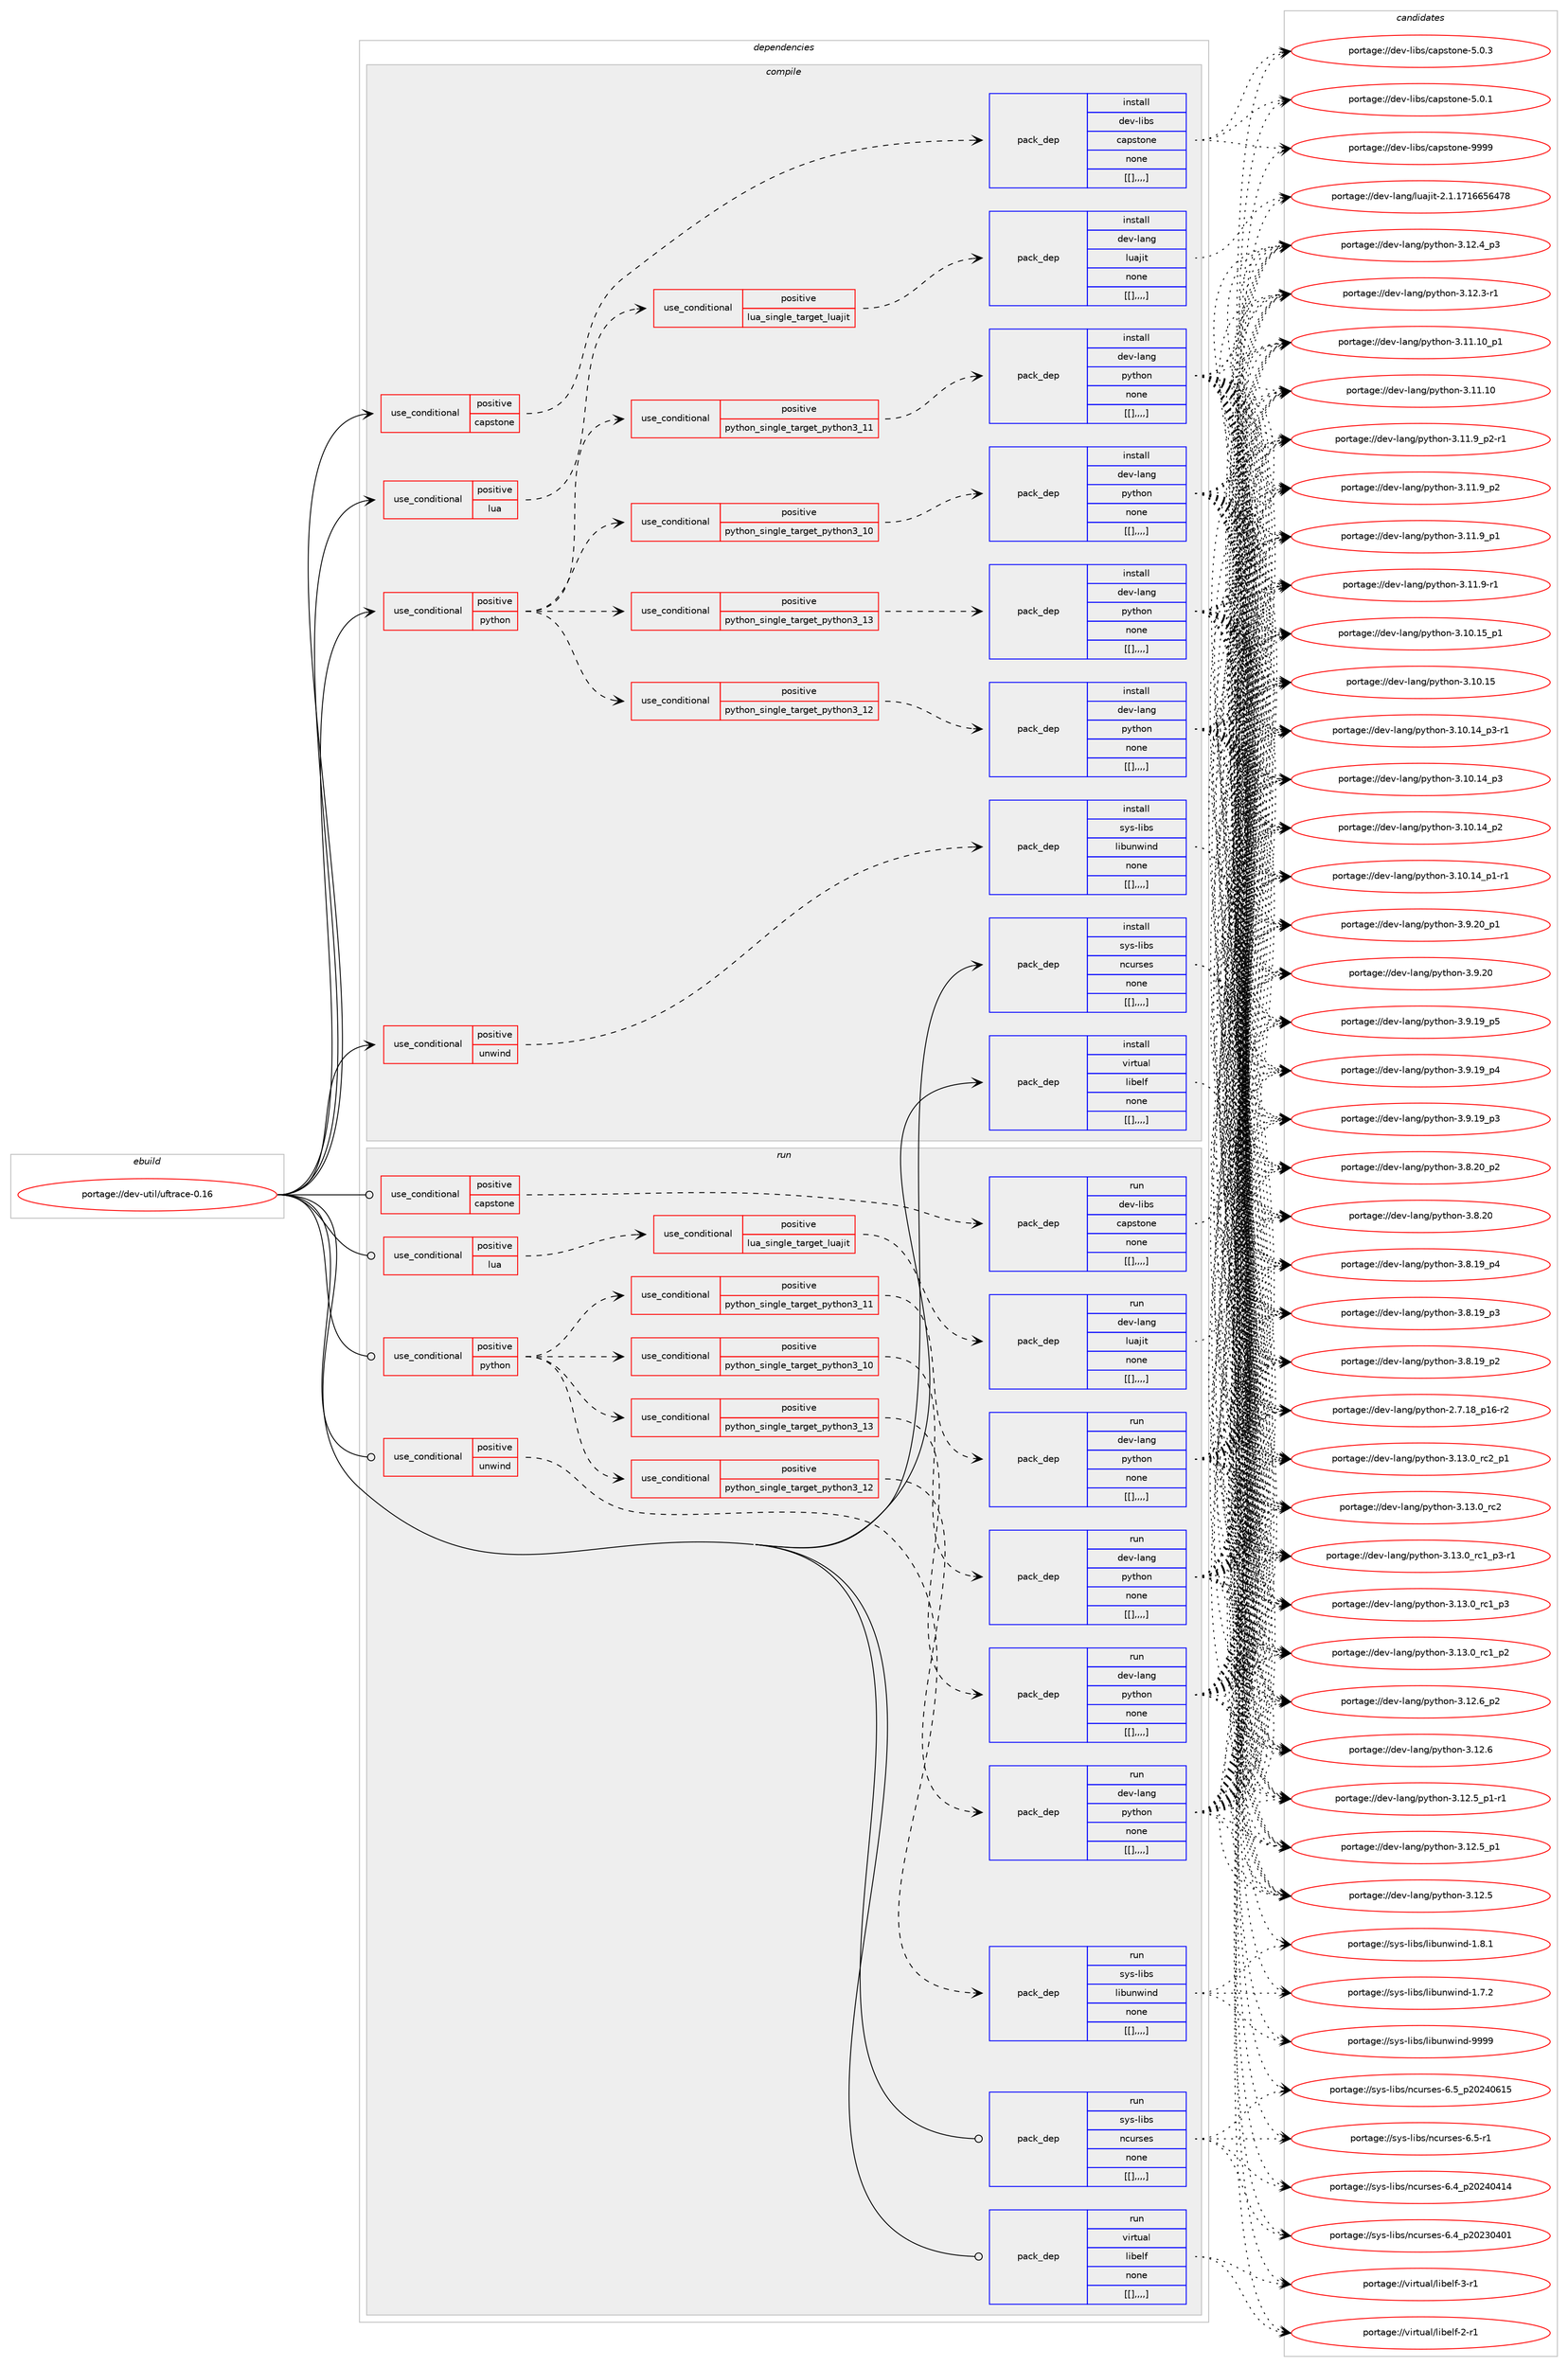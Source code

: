 digraph prolog {

# *************
# Graph options
# *************

newrank=true;
concentrate=true;
compound=true;
graph [rankdir=LR,fontname=Helvetica,fontsize=10,ranksep=1.5];#, ranksep=2.5, nodesep=0.2];
edge  [arrowhead=vee];
node  [fontname=Helvetica,fontsize=10];

# **********
# The ebuild
# **********

subgraph cluster_leftcol {
color=gray;
label=<<i>ebuild</i>>;
id [label="portage://dev-util/uftrace-0.16", color=red, width=4, href="../dev-util/uftrace-0.16.svg"];
}

# ****************
# The dependencies
# ****************

subgraph cluster_midcol {
color=gray;
label=<<i>dependencies</i>>;
subgraph cluster_compile {
fillcolor="#eeeeee";
style=filled;
label=<<i>compile</i>>;
subgraph cond64453 {
dependency225095 [label=<<TABLE BORDER="0" CELLBORDER="1" CELLSPACING="0" CELLPADDING="4"><TR><TD ROWSPAN="3" CELLPADDING="10">use_conditional</TD></TR><TR><TD>positive</TD></TR><TR><TD>capstone</TD></TR></TABLE>>, shape=none, color=red];
subgraph pack159200 {
dependency225096 [label=<<TABLE BORDER="0" CELLBORDER="1" CELLSPACING="0" CELLPADDING="4" WIDTH="220"><TR><TD ROWSPAN="6" CELLPADDING="30">pack_dep</TD></TR><TR><TD WIDTH="110">install</TD></TR><TR><TD>dev-libs</TD></TR><TR><TD>capstone</TD></TR><TR><TD>none</TD></TR><TR><TD>[[],,,,]</TD></TR></TABLE>>, shape=none, color=blue];
}
dependency225095:e -> dependency225096:w [weight=20,style="dashed",arrowhead="vee"];
}
id:e -> dependency225095:w [weight=20,style="solid",arrowhead="vee"];
subgraph cond64454 {
dependency225097 [label=<<TABLE BORDER="0" CELLBORDER="1" CELLSPACING="0" CELLPADDING="4"><TR><TD ROWSPAN="3" CELLPADDING="10">use_conditional</TD></TR><TR><TD>positive</TD></TR><TR><TD>lua</TD></TR></TABLE>>, shape=none, color=red];
subgraph cond64455 {
dependency225098 [label=<<TABLE BORDER="0" CELLBORDER="1" CELLSPACING="0" CELLPADDING="4"><TR><TD ROWSPAN="3" CELLPADDING="10">use_conditional</TD></TR><TR><TD>positive</TD></TR><TR><TD>lua_single_target_luajit</TD></TR></TABLE>>, shape=none, color=red];
subgraph pack159201 {
dependency225099 [label=<<TABLE BORDER="0" CELLBORDER="1" CELLSPACING="0" CELLPADDING="4" WIDTH="220"><TR><TD ROWSPAN="6" CELLPADDING="30">pack_dep</TD></TR><TR><TD WIDTH="110">install</TD></TR><TR><TD>dev-lang</TD></TR><TR><TD>luajit</TD></TR><TR><TD>none</TD></TR><TR><TD>[[],,,,]</TD></TR></TABLE>>, shape=none, color=blue];
}
dependency225098:e -> dependency225099:w [weight=20,style="dashed",arrowhead="vee"];
}
dependency225097:e -> dependency225098:w [weight=20,style="dashed",arrowhead="vee"];
}
id:e -> dependency225097:w [weight=20,style="solid",arrowhead="vee"];
subgraph cond64456 {
dependency225100 [label=<<TABLE BORDER="0" CELLBORDER="1" CELLSPACING="0" CELLPADDING="4"><TR><TD ROWSPAN="3" CELLPADDING="10">use_conditional</TD></TR><TR><TD>positive</TD></TR><TR><TD>python</TD></TR></TABLE>>, shape=none, color=red];
subgraph cond64457 {
dependency225101 [label=<<TABLE BORDER="0" CELLBORDER="1" CELLSPACING="0" CELLPADDING="4"><TR><TD ROWSPAN="3" CELLPADDING="10">use_conditional</TD></TR><TR><TD>positive</TD></TR><TR><TD>python_single_target_python3_10</TD></TR></TABLE>>, shape=none, color=red];
subgraph pack159202 {
dependency225102 [label=<<TABLE BORDER="0" CELLBORDER="1" CELLSPACING="0" CELLPADDING="4" WIDTH="220"><TR><TD ROWSPAN="6" CELLPADDING="30">pack_dep</TD></TR><TR><TD WIDTH="110">install</TD></TR><TR><TD>dev-lang</TD></TR><TR><TD>python</TD></TR><TR><TD>none</TD></TR><TR><TD>[[],,,,]</TD></TR></TABLE>>, shape=none, color=blue];
}
dependency225101:e -> dependency225102:w [weight=20,style="dashed",arrowhead="vee"];
}
dependency225100:e -> dependency225101:w [weight=20,style="dashed",arrowhead="vee"];
subgraph cond64458 {
dependency225103 [label=<<TABLE BORDER="0" CELLBORDER="1" CELLSPACING="0" CELLPADDING="4"><TR><TD ROWSPAN="3" CELLPADDING="10">use_conditional</TD></TR><TR><TD>positive</TD></TR><TR><TD>python_single_target_python3_11</TD></TR></TABLE>>, shape=none, color=red];
subgraph pack159203 {
dependency225104 [label=<<TABLE BORDER="0" CELLBORDER="1" CELLSPACING="0" CELLPADDING="4" WIDTH="220"><TR><TD ROWSPAN="6" CELLPADDING="30">pack_dep</TD></TR><TR><TD WIDTH="110">install</TD></TR><TR><TD>dev-lang</TD></TR><TR><TD>python</TD></TR><TR><TD>none</TD></TR><TR><TD>[[],,,,]</TD></TR></TABLE>>, shape=none, color=blue];
}
dependency225103:e -> dependency225104:w [weight=20,style="dashed",arrowhead="vee"];
}
dependency225100:e -> dependency225103:w [weight=20,style="dashed",arrowhead="vee"];
subgraph cond64459 {
dependency225105 [label=<<TABLE BORDER="0" CELLBORDER="1" CELLSPACING="0" CELLPADDING="4"><TR><TD ROWSPAN="3" CELLPADDING="10">use_conditional</TD></TR><TR><TD>positive</TD></TR><TR><TD>python_single_target_python3_12</TD></TR></TABLE>>, shape=none, color=red];
subgraph pack159204 {
dependency225106 [label=<<TABLE BORDER="0" CELLBORDER="1" CELLSPACING="0" CELLPADDING="4" WIDTH="220"><TR><TD ROWSPAN="6" CELLPADDING="30">pack_dep</TD></TR><TR><TD WIDTH="110">install</TD></TR><TR><TD>dev-lang</TD></TR><TR><TD>python</TD></TR><TR><TD>none</TD></TR><TR><TD>[[],,,,]</TD></TR></TABLE>>, shape=none, color=blue];
}
dependency225105:e -> dependency225106:w [weight=20,style="dashed",arrowhead="vee"];
}
dependency225100:e -> dependency225105:w [weight=20,style="dashed",arrowhead="vee"];
subgraph cond64460 {
dependency225107 [label=<<TABLE BORDER="0" CELLBORDER="1" CELLSPACING="0" CELLPADDING="4"><TR><TD ROWSPAN="3" CELLPADDING="10">use_conditional</TD></TR><TR><TD>positive</TD></TR><TR><TD>python_single_target_python3_13</TD></TR></TABLE>>, shape=none, color=red];
subgraph pack159205 {
dependency225108 [label=<<TABLE BORDER="0" CELLBORDER="1" CELLSPACING="0" CELLPADDING="4" WIDTH="220"><TR><TD ROWSPAN="6" CELLPADDING="30">pack_dep</TD></TR><TR><TD WIDTH="110">install</TD></TR><TR><TD>dev-lang</TD></TR><TR><TD>python</TD></TR><TR><TD>none</TD></TR><TR><TD>[[],,,,]</TD></TR></TABLE>>, shape=none, color=blue];
}
dependency225107:e -> dependency225108:w [weight=20,style="dashed",arrowhead="vee"];
}
dependency225100:e -> dependency225107:w [weight=20,style="dashed",arrowhead="vee"];
}
id:e -> dependency225100:w [weight=20,style="solid",arrowhead="vee"];
subgraph cond64461 {
dependency225109 [label=<<TABLE BORDER="0" CELLBORDER="1" CELLSPACING="0" CELLPADDING="4"><TR><TD ROWSPAN="3" CELLPADDING="10">use_conditional</TD></TR><TR><TD>positive</TD></TR><TR><TD>unwind</TD></TR></TABLE>>, shape=none, color=red];
subgraph pack159206 {
dependency225110 [label=<<TABLE BORDER="0" CELLBORDER="1" CELLSPACING="0" CELLPADDING="4" WIDTH="220"><TR><TD ROWSPAN="6" CELLPADDING="30">pack_dep</TD></TR><TR><TD WIDTH="110">install</TD></TR><TR><TD>sys-libs</TD></TR><TR><TD>libunwind</TD></TR><TR><TD>none</TD></TR><TR><TD>[[],,,,]</TD></TR></TABLE>>, shape=none, color=blue];
}
dependency225109:e -> dependency225110:w [weight=20,style="dashed",arrowhead="vee"];
}
id:e -> dependency225109:w [weight=20,style="solid",arrowhead="vee"];
subgraph pack159207 {
dependency225111 [label=<<TABLE BORDER="0" CELLBORDER="1" CELLSPACING="0" CELLPADDING="4" WIDTH="220"><TR><TD ROWSPAN="6" CELLPADDING="30">pack_dep</TD></TR><TR><TD WIDTH="110">install</TD></TR><TR><TD>sys-libs</TD></TR><TR><TD>ncurses</TD></TR><TR><TD>none</TD></TR><TR><TD>[[],,,,]</TD></TR></TABLE>>, shape=none, color=blue];
}
id:e -> dependency225111:w [weight=20,style="solid",arrowhead="vee"];
subgraph pack159208 {
dependency225112 [label=<<TABLE BORDER="0" CELLBORDER="1" CELLSPACING="0" CELLPADDING="4" WIDTH="220"><TR><TD ROWSPAN="6" CELLPADDING="30">pack_dep</TD></TR><TR><TD WIDTH="110">install</TD></TR><TR><TD>virtual</TD></TR><TR><TD>libelf</TD></TR><TR><TD>none</TD></TR><TR><TD>[[],,,,]</TD></TR></TABLE>>, shape=none, color=blue];
}
id:e -> dependency225112:w [weight=20,style="solid",arrowhead="vee"];
}
subgraph cluster_compileandrun {
fillcolor="#eeeeee";
style=filled;
label=<<i>compile and run</i>>;
}
subgraph cluster_run {
fillcolor="#eeeeee";
style=filled;
label=<<i>run</i>>;
subgraph cond64462 {
dependency225113 [label=<<TABLE BORDER="0" CELLBORDER="1" CELLSPACING="0" CELLPADDING="4"><TR><TD ROWSPAN="3" CELLPADDING="10">use_conditional</TD></TR><TR><TD>positive</TD></TR><TR><TD>capstone</TD></TR></TABLE>>, shape=none, color=red];
subgraph pack159209 {
dependency225114 [label=<<TABLE BORDER="0" CELLBORDER="1" CELLSPACING="0" CELLPADDING="4" WIDTH="220"><TR><TD ROWSPAN="6" CELLPADDING="30">pack_dep</TD></TR><TR><TD WIDTH="110">run</TD></TR><TR><TD>dev-libs</TD></TR><TR><TD>capstone</TD></TR><TR><TD>none</TD></TR><TR><TD>[[],,,,]</TD></TR></TABLE>>, shape=none, color=blue];
}
dependency225113:e -> dependency225114:w [weight=20,style="dashed",arrowhead="vee"];
}
id:e -> dependency225113:w [weight=20,style="solid",arrowhead="odot"];
subgraph cond64463 {
dependency225115 [label=<<TABLE BORDER="0" CELLBORDER="1" CELLSPACING="0" CELLPADDING="4"><TR><TD ROWSPAN="3" CELLPADDING="10">use_conditional</TD></TR><TR><TD>positive</TD></TR><TR><TD>lua</TD></TR></TABLE>>, shape=none, color=red];
subgraph cond64464 {
dependency225116 [label=<<TABLE BORDER="0" CELLBORDER="1" CELLSPACING="0" CELLPADDING="4"><TR><TD ROWSPAN="3" CELLPADDING="10">use_conditional</TD></TR><TR><TD>positive</TD></TR><TR><TD>lua_single_target_luajit</TD></TR></TABLE>>, shape=none, color=red];
subgraph pack159210 {
dependency225117 [label=<<TABLE BORDER="0" CELLBORDER="1" CELLSPACING="0" CELLPADDING="4" WIDTH="220"><TR><TD ROWSPAN="6" CELLPADDING="30">pack_dep</TD></TR><TR><TD WIDTH="110">run</TD></TR><TR><TD>dev-lang</TD></TR><TR><TD>luajit</TD></TR><TR><TD>none</TD></TR><TR><TD>[[],,,,]</TD></TR></TABLE>>, shape=none, color=blue];
}
dependency225116:e -> dependency225117:w [weight=20,style="dashed",arrowhead="vee"];
}
dependency225115:e -> dependency225116:w [weight=20,style="dashed",arrowhead="vee"];
}
id:e -> dependency225115:w [weight=20,style="solid",arrowhead="odot"];
subgraph cond64465 {
dependency225118 [label=<<TABLE BORDER="0" CELLBORDER="1" CELLSPACING="0" CELLPADDING="4"><TR><TD ROWSPAN="3" CELLPADDING="10">use_conditional</TD></TR><TR><TD>positive</TD></TR><TR><TD>python</TD></TR></TABLE>>, shape=none, color=red];
subgraph cond64466 {
dependency225119 [label=<<TABLE BORDER="0" CELLBORDER="1" CELLSPACING="0" CELLPADDING="4"><TR><TD ROWSPAN="3" CELLPADDING="10">use_conditional</TD></TR><TR><TD>positive</TD></TR><TR><TD>python_single_target_python3_10</TD></TR></TABLE>>, shape=none, color=red];
subgraph pack159211 {
dependency225120 [label=<<TABLE BORDER="0" CELLBORDER="1" CELLSPACING="0" CELLPADDING="4" WIDTH="220"><TR><TD ROWSPAN="6" CELLPADDING="30">pack_dep</TD></TR><TR><TD WIDTH="110">run</TD></TR><TR><TD>dev-lang</TD></TR><TR><TD>python</TD></TR><TR><TD>none</TD></TR><TR><TD>[[],,,,]</TD></TR></TABLE>>, shape=none, color=blue];
}
dependency225119:e -> dependency225120:w [weight=20,style="dashed",arrowhead="vee"];
}
dependency225118:e -> dependency225119:w [weight=20,style="dashed",arrowhead="vee"];
subgraph cond64467 {
dependency225121 [label=<<TABLE BORDER="0" CELLBORDER="1" CELLSPACING="0" CELLPADDING="4"><TR><TD ROWSPAN="3" CELLPADDING="10">use_conditional</TD></TR><TR><TD>positive</TD></TR><TR><TD>python_single_target_python3_11</TD></TR></TABLE>>, shape=none, color=red];
subgraph pack159212 {
dependency225122 [label=<<TABLE BORDER="0" CELLBORDER="1" CELLSPACING="0" CELLPADDING="4" WIDTH="220"><TR><TD ROWSPAN="6" CELLPADDING="30">pack_dep</TD></TR><TR><TD WIDTH="110">run</TD></TR><TR><TD>dev-lang</TD></TR><TR><TD>python</TD></TR><TR><TD>none</TD></TR><TR><TD>[[],,,,]</TD></TR></TABLE>>, shape=none, color=blue];
}
dependency225121:e -> dependency225122:w [weight=20,style="dashed",arrowhead="vee"];
}
dependency225118:e -> dependency225121:w [weight=20,style="dashed",arrowhead="vee"];
subgraph cond64468 {
dependency225123 [label=<<TABLE BORDER="0" CELLBORDER="1" CELLSPACING="0" CELLPADDING="4"><TR><TD ROWSPAN="3" CELLPADDING="10">use_conditional</TD></TR><TR><TD>positive</TD></TR><TR><TD>python_single_target_python3_12</TD></TR></TABLE>>, shape=none, color=red];
subgraph pack159213 {
dependency225124 [label=<<TABLE BORDER="0" CELLBORDER="1" CELLSPACING="0" CELLPADDING="4" WIDTH="220"><TR><TD ROWSPAN="6" CELLPADDING="30">pack_dep</TD></TR><TR><TD WIDTH="110">run</TD></TR><TR><TD>dev-lang</TD></TR><TR><TD>python</TD></TR><TR><TD>none</TD></TR><TR><TD>[[],,,,]</TD></TR></TABLE>>, shape=none, color=blue];
}
dependency225123:e -> dependency225124:w [weight=20,style="dashed",arrowhead="vee"];
}
dependency225118:e -> dependency225123:w [weight=20,style="dashed",arrowhead="vee"];
subgraph cond64469 {
dependency225125 [label=<<TABLE BORDER="0" CELLBORDER="1" CELLSPACING="0" CELLPADDING="4"><TR><TD ROWSPAN="3" CELLPADDING="10">use_conditional</TD></TR><TR><TD>positive</TD></TR><TR><TD>python_single_target_python3_13</TD></TR></TABLE>>, shape=none, color=red];
subgraph pack159214 {
dependency225126 [label=<<TABLE BORDER="0" CELLBORDER="1" CELLSPACING="0" CELLPADDING="4" WIDTH="220"><TR><TD ROWSPAN="6" CELLPADDING="30">pack_dep</TD></TR><TR><TD WIDTH="110">run</TD></TR><TR><TD>dev-lang</TD></TR><TR><TD>python</TD></TR><TR><TD>none</TD></TR><TR><TD>[[],,,,]</TD></TR></TABLE>>, shape=none, color=blue];
}
dependency225125:e -> dependency225126:w [weight=20,style="dashed",arrowhead="vee"];
}
dependency225118:e -> dependency225125:w [weight=20,style="dashed",arrowhead="vee"];
}
id:e -> dependency225118:w [weight=20,style="solid",arrowhead="odot"];
subgraph cond64470 {
dependency225127 [label=<<TABLE BORDER="0" CELLBORDER="1" CELLSPACING="0" CELLPADDING="4"><TR><TD ROWSPAN="3" CELLPADDING="10">use_conditional</TD></TR><TR><TD>positive</TD></TR><TR><TD>unwind</TD></TR></TABLE>>, shape=none, color=red];
subgraph pack159215 {
dependency225128 [label=<<TABLE BORDER="0" CELLBORDER="1" CELLSPACING="0" CELLPADDING="4" WIDTH="220"><TR><TD ROWSPAN="6" CELLPADDING="30">pack_dep</TD></TR><TR><TD WIDTH="110">run</TD></TR><TR><TD>sys-libs</TD></TR><TR><TD>libunwind</TD></TR><TR><TD>none</TD></TR><TR><TD>[[],,,,]</TD></TR></TABLE>>, shape=none, color=blue];
}
dependency225127:e -> dependency225128:w [weight=20,style="dashed",arrowhead="vee"];
}
id:e -> dependency225127:w [weight=20,style="solid",arrowhead="odot"];
subgraph pack159216 {
dependency225129 [label=<<TABLE BORDER="0" CELLBORDER="1" CELLSPACING="0" CELLPADDING="4" WIDTH="220"><TR><TD ROWSPAN="6" CELLPADDING="30">pack_dep</TD></TR><TR><TD WIDTH="110">run</TD></TR><TR><TD>sys-libs</TD></TR><TR><TD>ncurses</TD></TR><TR><TD>none</TD></TR><TR><TD>[[],,,,]</TD></TR></TABLE>>, shape=none, color=blue];
}
id:e -> dependency225129:w [weight=20,style="solid",arrowhead="odot"];
subgraph pack159217 {
dependency225130 [label=<<TABLE BORDER="0" CELLBORDER="1" CELLSPACING="0" CELLPADDING="4" WIDTH="220"><TR><TD ROWSPAN="6" CELLPADDING="30">pack_dep</TD></TR><TR><TD WIDTH="110">run</TD></TR><TR><TD>virtual</TD></TR><TR><TD>libelf</TD></TR><TR><TD>none</TD></TR><TR><TD>[[],,,,]</TD></TR></TABLE>>, shape=none, color=blue];
}
id:e -> dependency225130:w [weight=20,style="solid",arrowhead="odot"];
}
}

# **************
# The candidates
# **************

subgraph cluster_choices {
rank=same;
color=gray;
label=<<i>candidates</i>>;

subgraph choice159200 {
color=black;
nodesep=1;
choice10010111845108105981154799971121151161111101014557575757 [label="portage://dev-libs/capstone-9999", color=red, width=4,href="../dev-libs/capstone-9999.svg"];
choice1001011184510810598115479997112115116111110101455346484651 [label="portage://dev-libs/capstone-5.0.3", color=red, width=4,href="../dev-libs/capstone-5.0.3.svg"];
choice1001011184510810598115479997112115116111110101455346484649 [label="portage://dev-libs/capstone-5.0.1", color=red, width=4,href="../dev-libs/capstone-5.0.1.svg"];
dependency225096:e -> choice10010111845108105981154799971121151161111101014557575757:w [style=dotted,weight="100"];
dependency225096:e -> choice1001011184510810598115479997112115116111110101455346484651:w [style=dotted,weight="100"];
dependency225096:e -> choice1001011184510810598115479997112115116111110101455346484649:w [style=dotted,weight="100"];
}
subgraph choice159201 {
color=black;
nodesep=1;
choice10010111845108971101034710811797106105116455046494649554954545354525556 [label="portage://dev-lang/luajit-2.1.1716656478", color=red, width=4,href="../dev-lang/luajit-2.1.1716656478.svg"];
dependency225099:e -> choice10010111845108971101034710811797106105116455046494649554954545354525556:w [style=dotted,weight="100"];
}
subgraph choice159202 {
color=black;
nodesep=1;
choice100101118451089711010347112121116104111110455146495146489511499509511249 [label="portage://dev-lang/python-3.13.0_rc2_p1", color=red, width=4,href="../dev-lang/python-3.13.0_rc2_p1.svg"];
choice10010111845108971101034711212111610411111045514649514648951149950 [label="portage://dev-lang/python-3.13.0_rc2", color=red, width=4,href="../dev-lang/python-3.13.0_rc2.svg"];
choice1001011184510897110103471121211161041111104551464951464895114994995112514511449 [label="portage://dev-lang/python-3.13.0_rc1_p3-r1", color=red, width=4,href="../dev-lang/python-3.13.0_rc1_p3-r1.svg"];
choice100101118451089711010347112121116104111110455146495146489511499499511251 [label="portage://dev-lang/python-3.13.0_rc1_p3", color=red, width=4,href="../dev-lang/python-3.13.0_rc1_p3.svg"];
choice100101118451089711010347112121116104111110455146495146489511499499511250 [label="portage://dev-lang/python-3.13.0_rc1_p2", color=red, width=4,href="../dev-lang/python-3.13.0_rc1_p2.svg"];
choice100101118451089711010347112121116104111110455146495046549511250 [label="portage://dev-lang/python-3.12.6_p2", color=red, width=4,href="../dev-lang/python-3.12.6_p2.svg"];
choice10010111845108971101034711212111610411111045514649504654 [label="portage://dev-lang/python-3.12.6", color=red, width=4,href="../dev-lang/python-3.12.6.svg"];
choice1001011184510897110103471121211161041111104551464950465395112494511449 [label="portage://dev-lang/python-3.12.5_p1-r1", color=red, width=4,href="../dev-lang/python-3.12.5_p1-r1.svg"];
choice100101118451089711010347112121116104111110455146495046539511249 [label="portage://dev-lang/python-3.12.5_p1", color=red, width=4,href="../dev-lang/python-3.12.5_p1.svg"];
choice10010111845108971101034711212111610411111045514649504653 [label="portage://dev-lang/python-3.12.5", color=red, width=4,href="../dev-lang/python-3.12.5.svg"];
choice100101118451089711010347112121116104111110455146495046529511251 [label="portage://dev-lang/python-3.12.4_p3", color=red, width=4,href="../dev-lang/python-3.12.4_p3.svg"];
choice100101118451089711010347112121116104111110455146495046514511449 [label="portage://dev-lang/python-3.12.3-r1", color=red, width=4,href="../dev-lang/python-3.12.3-r1.svg"];
choice10010111845108971101034711212111610411111045514649494649489511249 [label="portage://dev-lang/python-3.11.10_p1", color=red, width=4,href="../dev-lang/python-3.11.10_p1.svg"];
choice1001011184510897110103471121211161041111104551464949464948 [label="portage://dev-lang/python-3.11.10", color=red, width=4,href="../dev-lang/python-3.11.10.svg"];
choice1001011184510897110103471121211161041111104551464949465795112504511449 [label="portage://dev-lang/python-3.11.9_p2-r1", color=red, width=4,href="../dev-lang/python-3.11.9_p2-r1.svg"];
choice100101118451089711010347112121116104111110455146494946579511250 [label="portage://dev-lang/python-3.11.9_p2", color=red, width=4,href="../dev-lang/python-3.11.9_p2.svg"];
choice100101118451089711010347112121116104111110455146494946579511249 [label="portage://dev-lang/python-3.11.9_p1", color=red, width=4,href="../dev-lang/python-3.11.9_p1.svg"];
choice100101118451089711010347112121116104111110455146494946574511449 [label="portage://dev-lang/python-3.11.9-r1", color=red, width=4,href="../dev-lang/python-3.11.9-r1.svg"];
choice10010111845108971101034711212111610411111045514649484649539511249 [label="portage://dev-lang/python-3.10.15_p1", color=red, width=4,href="../dev-lang/python-3.10.15_p1.svg"];
choice1001011184510897110103471121211161041111104551464948464953 [label="portage://dev-lang/python-3.10.15", color=red, width=4,href="../dev-lang/python-3.10.15.svg"];
choice100101118451089711010347112121116104111110455146494846495295112514511449 [label="portage://dev-lang/python-3.10.14_p3-r1", color=red, width=4,href="../dev-lang/python-3.10.14_p3-r1.svg"];
choice10010111845108971101034711212111610411111045514649484649529511251 [label="portage://dev-lang/python-3.10.14_p3", color=red, width=4,href="../dev-lang/python-3.10.14_p3.svg"];
choice10010111845108971101034711212111610411111045514649484649529511250 [label="portage://dev-lang/python-3.10.14_p2", color=red, width=4,href="../dev-lang/python-3.10.14_p2.svg"];
choice100101118451089711010347112121116104111110455146494846495295112494511449 [label="portage://dev-lang/python-3.10.14_p1-r1", color=red, width=4,href="../dev-lang/python-3.10.14_p1-r1.svg"];
choice100101118451089711010347112121116104111110455146574650489511249 [label="portage://dev-lang/python-3.9.20_p1", color=red, width=4,href="../dev-lang/python-3.9.20_p1.svg"];
choice10010111845108971101034711212111610411111045514657465048 [label="portage://dev-lang/python-3.9.20", color=red, width=4,href="../dev-lang/python-3.9.20.svg"];
choice100101118451089711010347112121116104111110455146574649579511253 [label="portage://dev-lang/python-3.9.19_p5", color=red, width=4,href="../dev-lang/python-3.9.19_p5.svg"];
choice100101118451089711010347112121116104111110455146574649579511252 [label="portage://dev-lang/python-3.9.19_p4", color=red, width=4,href="../dev-lang/python-3.9.19_p4.svg"];
choice100101118451089711010347112121116104111110455146574649579511251 [label="portage://dev-lang/python-3.9.19_p3", color=red, width=4,href="../dev-lang/python-3.9.19_p3.svg"];
choice100101118451089711010347112121116104111110455146564650489511250 [label="portage://dev-lang/python-3.8.20_p2", color=red, width=4,href="../dev-lang/python-3.8.20_p2.svg"];
choice10010111845108971101034711212111610411111045514656465048 [label="portage://dev-lang/python-3.8.20", color=red, width=4,href="../dev-lang/python-3.8.20.svg"];
choice100101118451089711010347112121116104111110455146564649579511252 [label="portage://dev-lang/python-3.8.19_p4", color=red, width=4,href="../dev-lang/python-3.8.19_p4.svg"];
choice100101118451089711010347112121116104111110455146564649579511251 [label="portage://dev-lang/python-3.8.19_p3", color=red, width=4,href="../dev-lang/python-3.8.19_p3.svg"];
choice100101118451089711010347112121116104111110455146564649579511250 [label="portage://dev-lang/python-3.8.19_p2", color=red, width=4,href="../dev-lang/python-3.8.19_p2.svg"];
choice100101118451089711010347112121116104111110455046554649569511249544511450 [label="portage://dev-lang/python-2.7.18_p16-r2", color=red, width=4,href="../dev-lang/python-2.7.18_p16-r2.svg"];
dependency225102:e -> choice100101118451089711010347112121116104111110455146495146489511499509511249:w [style=dotted,weight="100"];
dependency225102:e -> choice10010111845108971101034711212111610411111045514649514648951149950:w [style=dotted,weight="100"];
dependency225102:e -> choice1001011184510897110103471121211161041111104551464951464895114994995112514511449:w [style=dotted,weight="100"];
dependency225102:e -> choice100101118451089711010347112121116104111110455146495146489511499499511251:w [style=dotted,weight="100"];
dependency225102:e -> choice100101118451089711010347112121116104111110455146495146489511499499511250:w [style=dotted,weight="100"];
dependency225102:e -> choice100101118451089711010347112121116104111110455146495046549511250:w [style=dotted,weight="100"];
dependency225102:e -> choice10010111845108971101034711212111610411111045514649504654:w [style=dotted,weight="100"];
dependency225102:e -> choice1001011184510897110103471121211161041111104551464950465395112494511449:w [style=dotted,weight="100"];
dependency225102:e -> choice100101118451089711010347112121116104111110455146495046539511249:w [style=dotted,weight="100"];
dependency225102:e -> choice10010111845108971101034711212111610411111045514649504653:w [style=dotted,weight="100"];
dependency225102:e -> choice100101118451089711010347112121116104111110455146495046529511251:w [style=dotted,weight="100"];
dependency225102:e -> choice100101118451089711010347112121116104111110455146495046514511449:w [style=dotted,weight="100"];
dependency225102:e -> choice10010111845108971101034711212111610411111045514649494649489511249:w [style=dotted,weight="100"];
dependency225102:e -> choice1001011184510897110103471121211161041111104551464949464948:w [style=dotted,weight="100"];
dependency225102:e -> choice1001011184510897110103471121211161041111104551464949465795112504511449:w [style=dotted,weight="100"];
dependency225102:e -> choice100101118451089711010347112121116104111110455146494946579511250:w [style=dotted,weight="100"];
dependency225102:e -> choice100101118451089711010347112121116104111110455146494946579511249:w [style=dotted,weight="100"];
dependency225102:e -> choice100101118451089711010347112121116104111110455146494946574511449:w [style=dotted,weight="100"];
dependency225102:e -> choice10010111845108971101034711212111610411111045514649484649539511249:w [style=dotted,weight="100"];
dependency225102:e -> choice1001011184510897110103471121211161041111104551464948464953:w [style=dotted,weight="100"];
dependency225102:e -> choice100101118451089711010347112121116104111110455146494846495295112514511449:w [style=dotted,weight="100"];
dependency225102:e -> choice10010111845108971101034711212111610411111045514649484649529511251:w [style=dotted,weight="100"];
dependency225102:e -> choice10010111845108971101034711212111610411111045514649484649529511250:w [style=dotted,weight="100"];
dependency225102:e -> choice100101118451089711010347112121116104111110455146494846495295112494511449:w [style=dotted,weight="100"];
dependency225102:e -> choice100101118451089711010347112121116104111110455146574650489511249:w [style=dotted,weight="100"];
dependency225102:e -> choice10010111845108971101034711212111610411111045514657465048:w [style=dotted,weight="100"];
dependency225102:e -> choice100101118451089711010347112121116104111110455146574649579511253:w [style=dotted,weight="100"];
dependency225102:e -> choice100101118451089711010347112121116104111110455146574649579511252:w [style=dotted,weight="100"];
dependency225102:e -> choice100101118451089711010347112121116104111110455146574649579511251:w [style=dotted,weight="100"];
dependency225102:e -> choice100101118451089711010347112121116104111110455146564650489511250:w [style=dotted,weight="100"];
dependency225102:e -> choice10010111845108971101034711212111610411111045514656465048:w [style=dotted,weight="100"];
dependency225102:e -> choice100101118451089711010347112121116104111110455146564649579511252:w [style=dotted,weight="100"];
dependency225102:e -> choice100101118451089711010347112121116104111110455146564649579511251:w [style=dotted,weight="100"];
dependency225102:e -> choice100101118451089711010347112121116104111110455146564649579511250:w [style=dotted,weight="100"];
dependency225102:e -> choice100101118451089711010347112121116104111110455046554649569511249544511450:w [style=dotted,weight="100"];
}
subgraph choice159203 {
color=black;
nodesep=1;
choice100101118451089711010347112121116104111110455146495146489511499509511249 [label="portage://dev-lang/python-3.13.0_rc2_p1", color=red, width=4,href="../dev-lang/python-3.13.0_rc2_p1.svg"];
choice10010111845108971101034711212111610411111045514649514648951149950 [label="portage://dev-lang/python-3.13.0_rc2", color=red, width=4,href="../dev-lang/python-3.13.0_rc2.svg"];
choice1001011184510897110103471121211161041111104551464951464895114994995112514511449 [label="portage://dev-lang/python-3.13.0_rc1_p3-r1", color=red, width=4,href="../dev-lang/python-3.13.0_rc1_p3-r1.svg"];
choice100101118451089711010347112121116104111110455146495146489511499499511251 [label="portage://dev-lang/python-3.13.0_rc1_p3", color=red, width=4,href="../dev-lang/python-3.13.0_rc1_p3.svg"];
choice100101118451089711010347112121116104111110455146495146489511499499511250 [label="portage://dev-lang/python-3.13.0_rc1_p2", color=red, width=4,href="../dev-lang/python-3.13.0_rc1_p2.svg"];
choice100101118451089711010347112121116104111110455146495046549511250 [label="portage://dev-lang/python-3.12.6_p2", color=red, width=4,href="../dev-lang/python-3.12.6_p2.svg"];
choice10010111845108971101034711212111610411111045514649504654 [label="portage://dev-lang/python-3.12.6", color=red, width=4,href="../dev-lang/python-3.12.6.svg"];
choice1001011184510897110103471121211161041111104551464950465395112494511449 [label="portage://dev-lang/python-3.12.5_p1-r1", color=red, width=4,href="../dev-lang/python-3.12.5_p1-r1.svg"];
choice100101118451089711010347112121116104111110455146495046539511249 [label="portage://dev-lang/python-3.12.5_p1", color=red, width=4,href="../dev-lang/python-3.12.5_p1.svg"];
choice10010111845108971101034711212111610411111045514649504653 [label="portage://dev-lang/python-3.12.5", color=red, width=4,href="../dev-lang/python-3.12.5.svg"];
choice100101118451089711010347112121116104111110455146495046529511251 [label="portage://dev-lang/python-3.12.4_p3", color=red, width=4,href="../dev-lang/python-3.12.4_p3.svg"];
choice100101118451089711010347112121116104111110455146495046514511449 [label="portage://dev-lang/python-3.12.3-r1", color=red, width=4,href="../dev-lang/python-3.12.3-r1.svg"];
choice10010111845108971101034711212111610411111045514649494649489511249 [label="portage://dev-lang/python-3.11.10_p1", color=red, width=4,href="../dev-lang/python-3.11.10_p1.svg"];
choice1001011184510897110103471121211161041111104551464949464948 [label="portage://dev-lang/python-3.11.10", color=red, width=4,href="../dev-lang/python-3.11.10.svg"];
choice1001011184510897110103471121211161041111104551464949465795112504511449 [label="portage://dev-lang/python-3.11.9_p2-r1", color=red, width=4,href="../dev-lang/python-3.11.9_p2-r1.svg"];
choice100101118451089711010347112121116104111110455146494946579511250 [label="portage://dev-lang/python-3.11.9_p2", color=red, width=4,href="../dev-lang/python-3.11.9_p2.svg"];
choice100101118451089711010347112121116104111110455146494946579511249 [label="portage://dev-lang/python-3.11.9_p1", color=red, width=4,href="../dev-lang/python-3.11.9_p1.svg"];
choice100101118451089711010347112121116104111110455146494946574511449 [label="portage://dev-lang/python-3.11.9-r1", color=red, width=4,href="../dev-lang/python-3.11.9-r1.svg"];
choice10010111845108971101034711212111610411111045514649484649539511249 [label="portage://dev-lang/python-3.10.15_p1", color=red, width=4,href="../dev-lang/python-3.10.15_p1.svg"];
choice1001011184510897110103471121211161041111104551464948464953 [label="portage://dev-lang/python-3.10.15", color=red, width=4,href="../dev-lang/python-3.10.15.svg"];
choice100101118451089711010347112121116104111110455146494846495295112514511449 [label="portage://dev-lang/python-3.10.14_p3-r1", color=red, width=4,href="../dev-lang/python-3.10.14_p3-r1.svg"];
choice10010111845108971101034711212111610411111045514649484649529511251 [label="portage://dev-lang/python-3.10.14_p3", color=red, width=4,href="../dev-lang/python-3.10.14_p3.svg"];
choice10010111845108971101034711212111610411111045514649484649529511250 [label="portage://dev-lang/python-3.10.14_p2", color=red, width=4,href="../dev-lang/python-3.10.14_p2.svg"];
choice100101118451089711010347112121116104111110455146494846495295112494511449 [label="portage://dev-lang/python-3.10.14_p1-r1", color=red, width=4,href="../dev-lang/python-3.10.14_p1-r1.svg"];
choice100101118451089711010347112121116104111110455146574650489511249 [label="portage://dev-lang/python-3.9.20_p1", color=red, width=4,href="../dev-lang/python-3.9.20_p1.svg"];
choice10010111845108971101034711212111610411111045514657465048 [label="portage://dev-lang/python-3.9.20", color=red, width=4,href="../dev-lang/python-3.9.20.svg"];
choice100101118451089711010347112121116104111110455146574649579511253 [label="portage://dev-lang/python-3.9.19_p5", color=red, width=4,href="../dev-lang/python-3.9.19_p5.svg"];
choice100101118451089711010347112121116104111110455146574649579511252 [label="portage://dev-lang/python-3.9.19_p4", color=red, width=4,href="../dev-lang/python-3.9.19_p4.svg"];
choice100101118451089711010347112121116104111110455146574649579511251 [label="portage://dev-lang/python-3.9.19_p3", color=red, width=4,href="../dev-lang/python-3.9.19_p3.svg"];
choice100101118451089711010347112121116104111110455146564650489511250 [label="portage://dev-lang/python-3.8.20_p2", color=red, width=4,href="../dev-lang/python-3.8.20_p2.svg"];
choice10010111845108971101034711212111610411111045514656465048 [label="portage://dev-lang/python-3.8.20", color=red, width=4,href="../dev-lang/python-3.8.20.svg"];
choice100101118451089711010347112121116104111110455146564649579511252 [label="portage://dev-lang/python-3.8.19_p4", color=red, width=4,href="../dev-lang/python-3.8.19_p4.svg"];
choice100101118451089711010347112121116104111110455146564649579511251 [label="portage://dev-lang/python-3.8.19_p3", color=red, width=4,href="../dev-lang/python-3.8.19_p3.svg"];
choice100101118451089711010347112121116104111110455146564649579511250 [label="portage://dev-lang/python-3.8.19_p2", color=red, width=4,href="../dev-lang/python-3.8.19_p2.svg"];
choice100101118451089711010347112121116104111110455046554649569511249544511450 [label="portage://dev-lang/python-2.7.18_p16-r2", color=red, width=4,href="../dev-lang/python-2.7.18_p16-r2.svg"];
dependency225104:e -> choice100101118451089711010347112121116104111110455146495146489511499509511249:w [style=dotted,weight="100"];
dependency225104:e -> choice10010111845108971101034711212111610411111045514649514648951149950:w [style=dotted,weight="100"];
dependency225104:e -> choice1001011184510897110103471121211161041111104551464951464895114994995112514511449:w [style=dotted,weight="100"];
dependency225104:e -> choice100101118451089711010347112121116104111110455146495146489511499499511251:w [style=dotted,weight="100"];
dependency225104:e -> choice100101118451089711010347112121116104111110455146495146489511499499511250:w [style=dotted,weight="100"];
dependency225104:e -> choice100101118451089711010347112121116104111110455146495046549511250:w [style=dotted,weight="100"];
dependency225104:e -> choice10010111845108971101034711212111610411111045514649504654:w [style=dotted,weight="100"];
dependency225104:e -> choice1001011184510897110103471121211161041111104551464950465395112494511449:w [style=dotted,weight="100"];
dependency225104:e -> choice100101118451089711010347112121116104111110455146495046539511249:w [style=dotted,weight="100"];
dependency225104:e -> choice10010111845108971101034711212111610411111045514649504653:w [style=dotted,weight="100"];
dependency225104:e -> choice100101118451089711010347112121116104111110455146495046529511251:w [style=dotted,weight="100"];
dependency225104:e -> choice100101118451089711010347112121116104111110455146495046514511449:w [style=dotted,weight="100"];
dependency225104:e -> choice10010111845108971101034711212111610411111045514649494649489511249:w [style=dotted,weight="100"];
dependency225104:e -> choice1001011184510897110103471121211161041111104551464949464948:w [style=dotted,weight="100"];
dependency225104:e -> choice1001011184510897110103471121211161041111104551464949465795112504511449:w [style=dotted,weight="100"];
dependency225104:e -> choice100101118451089711010347112121116104111110455146494946579511250:w [style=dotted,weight="100"];
dependency225104:e -> choice100101118451089711010347112121116104111110455146494946579511249:w [style=dotted,weight="100"];
dependency225104:e -> choice100101118451089711010347112121116104111110455146494946574511449:w [style=dotted,weight="100"];
dependency225104:e -> choice10010111845108971101034711212111610411111045514649484649539511249:w [style=dotted,weight="100"];
dependency225104:e -> choice1001011184510897110103471121211161041111104551464948464953:w [style=dotted,weight="100"];
dependency225104:e -> choice100101118451089711010347112121116104111110455146494846495295112514511449:w [style=dotted,weight="100"];
dependency225104:e -> choice10010111845108971101034711212111610411111045514649484649529511251:w [style=dotted,weight="100"];
dependency225104:e -> choice10010111845108971101034711212111610411111045514649484649529511250:w [style=dotted,weight="100"];
dependency225104:e -> choice100101118451089711010347112121116104111110455146494846495295112494511449:w [style=dotted,weight="100"];
dependency225104:e -> choice100101118451089711010347112121116104111110455146574650489511249:w [style=dotted,weight="100"];
dependency225104:e -> choice10010111845108971101034711212111610411111045514657465048:w [style=dotted,weight="100"];
dependency225104:e -> choice100101118451089711010347112121116104111110455146574649579511253:w [style=dotted,weight="100"];
dependency225104:e -> choice100101118451089711010347112121116104111110455146574649579511252:w [style=dotted,weight="100"];
dependency225104:e -> choice100101118451089711010347112121116104111110455146574649579511251:w [style=dotted,weight="100"];
dependency225104:e -> choice100101118451089711010347112121116104111110455146564650489511250:w [style=dotted,weight="100"];
dependency225104:e -> choice10010111845108971101034711212111610411111045514656465048:w [style=dotted,weight="100"];
dependency225104:e -> choice100101118451089711010347112121116104111110455146564649579511252:w [style=dotted,weight="100"];
dependency225104:e -> choice100101118451089711010347112121116104111110455146564649579511251:w [style=dotted,weight="100"];
dependency225104:e -> choice100101118451089711010347112121116104111110455146564649579511250:w [style=dotted,weight="100"];
dependency225104:e -> choice100101118451089711010347112121116104111110455046554649569511249544511450:w [style=dotted,weight="100"];
}
subgraph choice159204 {
color=black;
nodesep=1;
choice100101118451089711010347112121116104111110455146495146489511499509511249 [label="portage://dev-lang/python-3.13.0_rc2_p1", color=red, width=4,href="../dev-lang/python-3.13.0_rc2_p1.svg"];
choice10010111845108971101034711212111610411111045514649514648951149950 [label="portage://dev-lang/python-3.13.0_rc2", color=red, width=4,href="../dev-lang/python-3.13.0_rc2.svg"];
choice1001011184510897110103471121211161041111104551464951464895114994995112514511449 [label="portage://dev-lang/python-3.13.0_rc1_p3-r1", color=red, width=4,href="../dev-lang/python-3.13.0_rc1_p3-r1.svg"];
choice100101118451089711010347112121116104111110455146495146489511499499511251 [label="portage://dev-lang/python-3.13.0_rc1_p3", color=red, width=4,href="../dev-lang/python-3.13.0_rc1_p3.svg"];
choice100101118451089711010347112121116104111110455146495146489511499499511250 [label="portage://dev-lang/python-3.13.0_rc1_p2", color=red, width=4,href="../dev-lang/python-3.13.0_rc1_p2.svg"];
choice100101118451089711010347112121116104111110455146495046549511250 [label="portage://dev-lang/python-3.12.6_p2", color=red, width=4,href="../dev-lang/python-3.12.6_p2.svg"];
choice10010111845108971101034711212111610411111045514649504654 [label="portage://dev-lang/python-3.12.6", color=red, width=4,href="../dev-lang/python-3.12.6.svg"];
choice1001011184510897110103471121211161041111104551464950465395112494511449 [label="portage://dev-lang/python-3.12.5_p1-r1", color=red, width=4,href="../dev-lang/python-3.12.5_p1-r1.svg"];
choice100101118451089711010347112121116104111110455146495046539511249 [label="portage://dev-lang/python-3.12.5_p1", color=red, width=4,href="../dev-lang/python-3.12.5_p1.svg"];
choice10010111845108971101034711212111610411111045514649504653 [label="portage://dev-lang/python-3.12.5", color=red, width=4,href="../dev-lang/python-3.12.5.svg"];
choice100101118451089711010347112121116104111110455146495046529511251 [label="portage://dev-lang/python-3.12.4_p3", color=red, width=4,href="../dev-lang/python-3.12.4_p3.svg"];
choice100101118451089711010347112121116104111110455146495046514511449 [label="portage://dev-lang/python-3.12.3-r1", color=red, width=4,href="../dev-lang/python-3.12.3-r1.svg"];
choice10010111845108971101034711212111610411111045514649494649489511249 [label="portage://dev-lang/python-3.11.10_p1", color=red, width=4,href="../dev-lang/python-3.11.10_p1.svg"];
choice1001011184510897110103471121211161041111104551464949464948 [label="portage://dev-lang/python-3.11.10", color=red, width=4,href="../dev-lang/python-3.11.10.svg"];
choice1001011184510897110103471121211161041111104551464949465795112504511449 [label="portage://dev-lang/python-3.11.9_p2-r1", color=red, width=4,href="../dev-lang/python-3.11.9_p2-r1.svg"];
choice100101118451089711010347112121116104111110455146494946579511250 [label="portage://dev-lang/python-3.11.9_p2", color=red, width=4,href="../dev-lang/python-3.11.9_p2.svg"];
choice100101118451089711010347112121116104111110455146494946579511249 [label="portage://dev-lang/python-3.11.9_p1", color=red, width=4,href="../dev-lang/python-3.11.9_p1.svg"];
choice100101118451089711010347112121116104111110455146494946574511449 [label="portage://dev-lang/python-3.11.9-r1", color=red, width=4,href="../dev-lang/python-3.11.9-r1.svg"];
choice10010111845108971101034711212111610411111045514649484649539511249 [label="portage://dev-lang/python-3.10.15_p1", color=red, width=4,href="../dev-lang/python-3.10.15_p1.svg"];
choice1001011184510897110103471121211161041111104551464948464953 [label="portage://dev-lang/python-3.10.15", color=red, width=4,href="../dev-lang/python-3.10.15.svg"];
choice100101118451089711010347112121116104111110455146494846495295112514511449 [label="portage://dev-lang/python-3.10.14_p3-r1", color=red, width=4,href="../dev-lang/python-3.10.14_p3-r1.svg"];
choice10010111845108971101034711212111610411111045514649484649529511251 [label="portage://dev-lang/python-3.10.14_p3", color=red, width=4,href="../dev-lang/python-3.10.14_p3.svg"];
choice10010111845108971101034711212111610411111045514649484649529511250 [label="portage://dev-lang/python-3.10.14_p2", color=red, width=4,href="../dev-lang/python-3.10.14_p2.svg"];
choice100101118451089711010347112121116104111110455146494846495295112494511449 [label="portage://dev-lang/python-3.10.14_p1-r1", color=red, width=4,href="../dev-lang/python-3.10.14_p1-r1.svg"];
choice100101118451089711010347112121116104111110455146574650489511249 [label="portage://dev-lang/python-3.9.20_p1", color=red, width=4,href="../dev-lang/python-3.9.20_p1.svg"];
choice10010111845108971101034711212111610411111045514657465048 [label="portage://dev-lang/python-3.9.20", color=red, width=4,href="../dev-lang/python-3.9.20.svg"];
choice100101118451089711010347112121116104111110455146574649579511253 [label="portage://dev-lang/python-3.9.19_p5", color=red, width=4,href="../dev-lang/python-3.9.19_p5.svg"];
choice100101118451089711010347112121116104111110455146574649579511252 [label="portage://dev-lang/python-3.9.19_p4", color=red, width=4,href="../dev-lang/python-3.9.19_p4.svg"];
choice100101118451089711010347112121116104111110455146574649579511251 [label="portage://dev-lang/python-3.9.19_p3", color=red, width=4,href="../dev-lang/python-3.9.19_p3.svg"];
choice100101118451089711010347112121116104111110455146564650489511250 [label="portage://dev-lang/python-3.8.20_p2", color=red, width=4,href="../dev-lang/python-3.8.20_p2.svg"];
choice10010111845108971101034711212111610411111045514656465048 [label="portage://dev-lang/python-3.8.20", color=red, width=4,href="../dev-lang/python-3.8.20.svg"];
choice100101118451089711010347112121116104111110455146564649579511252 [label="portage://dev-lang/python-3.8.19_p4", color=red, width=4,href="../dev-lang/python-3.8.19_p4.svg"];
choice100101118451089711010347112121116104111110455146564649579511251 [label="portage://dev-lang/python-3.8.19_p3", color=red, width=4,href="../dev-lang/python-3.8.19_p3.svg"];
choice100101118451089711010347112121116104111110455146564649579511250 [label="portage://dev-lang/python-3.8.19_p2", color=red, width=4,href="../dev-lang/python-3.8.19_p2.svg"];
choice100101118451089711010347112121116104111110455046554649569511249544511450 [label="portage://dev-lang/python-2.7.18_p16-r2", color=red, width=4,href="../dev-lang/python-2.7.18_p16-r2.svg"];
dependency225106:e -> choice100101118451089711010347112121116104111110455146495146489511499509511249:w [style=dotted,weight="100"];
dependency225106:e -> choice10010111845108971101034711212111610411111045514649514648951149950:w [style=dotted,weight="100"];
dependency225106:e -> choice1001011184510897110103471121211161041111104551464951464895114994995112514511449:w [style=dotted,weight="100"];
dependency225106:e -> choice100101118451089711010347112121116104111110455146495146489511499499511251:w [style=dotted,weight="100"];
dependency225106:e -> choice100101118451089711010347112121116104111110455146495146489511499499511250:w [style=dotted,weight="100"];
dependency225106:e -> choice100101118451089711010347112121116104111110455146495046549511250:w [style=dotted,weight="100"];
dependency225106:e -> choice10010111845108971101034711212111610411111045514649504654:w [style=dotted,weight="100"];
dependency225106:e -> choice1001011184510897110103471121211161041111104551464950465395112494511449:w [style=dotted,weight="100"];
dependency225106:e -> choice100101118451089711010347112121116104111110455146495046539511249:w [style=dotted,weight="100"];
dependency225106:e -> choice10010111845108971101034711212111610411111045514649504653:w [style=dotted,weight="100"];
dependency225106:e -> choice100101118451089711010347112121116104111110455146495046529511251:w [style=dotted,weight="100"];
dependency225106:e -> choice100101118451089711010347112121116104111110455146495046514511449:w [style=dotted,weight="100"];
dependency225106:e -> choice10010111845108971101034711212111610411111045514649494649489511249:w [style=dotted,weight="100"];
dependency225106:e -> choice1001011184510897110103471121211161041111104551464949464948:w [style=dotted,weight="100"];
dependency225106:e -> choice1001011184510897110103471121211161041111104551464949465795112504511449:w [style=dotted,weight="100"];
dependency225106:e -> choice100101118451089711010347112121116104111110455146494946579511250:w [style=dotted,weight="100"];
dependency225106:e -> choice100101118451089711010347112121116104111110455146494946579511249:w [style=dotted,weight="100"];
dependency225106:e -> choice100101118451089711010347112121116104111110455146494946574511449:w [style=dotted,weight="100"];
dependency225106:e -> choice10010111845108971101034711212111610411111045514649484649539511249:w [style=dotted,weight="100"];
dependency225106:e -> choice1001011184510897110103471121211161041111104551464948464953:w [style=dotted,weight="100"];
dependency225106:e -> choice100101118451089711010347112121116104111110455146494846495295112514511449:w [style=dotted,weight="100"];
dependency225106:e -> choice10010111845108971101034711212111610411111045514649484649529511251:w [style=dotted,weight="100"];
dependency225106:e -> choice10010111845108971101034711212111610411111045514649484649529511250:w [style=dotted,weight="100"];
dependency225106:e -> choice100101118451089711010347112121116104111110455146494846495295112494511449:w [style=dotted,weight="100"];
dependency225106:e -> choice100101118451089711010347112121116104111110455146574650489511249:w [style=dotted,weight="100"];
dependency225106:e -> choice10010111845108971101034711212111610411111045514657465048:w [style=dotted,weight="100"];
dependency225106:e -> choice100101118451089711010347112121116104111110455146574649579511253:w [style=dotted,weight="100"];
dependency225106:e -> choice100101118451089711010347112121116104111110455146574649579511252:w [style=dotted,weight="100"];
dependency225106:e -> choice100101118451089711010347112121116104111110455146574649579511251:w [style=dotted,weight="100"];
dependency225106:e -> choice100101118451089711010347112121116104111110455146564650489511250:w [style=dotted,weight="100"];
dependency225106:e -> choice10010111845108971101034711212111610411111045514656465048:w [style=dotted,weight="100"];
dependency225106:e -> choice100101118451089711010347112121116104111110455146564649579511252:w [style=dotted,weight="100"];
dependency225106:e -> choice100101118451089711010347112121116104111110455146564649579511251:w [style=dotted,weight="100"];
dependency225106:e -> choice100101118451089711010347112121116104111110455146564649579511250:w [style=dotted,weight="100"];
dependency225106:e -> choice100101118451089711010347112121116104111110455046554649569511249544511450:w [style=dotted,weight="100"];
}
subgraph choice159205 {
color=black;
nodesep=1;
choice100101118451089711010347112121116104111110455146495146489511499509511249 [label="portage://dev-lang/python-3.13.0_rc2_p1", color=red, width=4,href="../dev-lang/python-3.13.0_rc2_p1.svg"];
choice10010111845108971101034711212111610411111045514649514648951149950 [label="portage://dev-lang/python-3.13.0_rc2", color=red, width=4,href="../dev-lang/python-3.13.0_rc2.svg"];
choice1001011184510897110103471121211161041111104551464951464895114994995112514511449 [label="portage://dev-lang/python-3.13.0_rc1_p3-r1", color=red, width=4,href="../dev-lang/python-3.13.0_rc1_p3-r1.svg"];
choice100101118451089711010347112121116104111110455146495146489511499499511251 [label="portage://dev-lang/python-3.13.0_rc1_p3", color=red, width=4,href="../dev-lang/python-3.13.0_rc1_p3.svg"];
choice100101118451089711010347112121116104111110455146495146489511499499511250 [label="portage://dev-lang/python-3.13.0_rc1_p2", color=red, width=4,href="../dev-lang/python-3.13.0_rc1_p2.svg"];
choice100101118451089711010347112121116104111110455146495046549511250 [label="portage://dev-lang/python-3.12.6_p2", color=red, width=4,href="../dev-lang/python-3.12.6_p2.svg"];
choice10010111845108971101034711212111610411111045514649504654 [label="portage://dev-lang/python-3.12.6", color=red, width=4,href="../dev-lang/python-3.12.6.svg"];
choice1001011184510897110103471121211161041111104551464950465395112494511449 [label="portage://dev-lang/python-3.12.5_p1-r1", color=red, width=4,href="../dev-lang/python-3.12.5_p1-r1.svg"];
choice100101118451089711010347112121116104111110455146495046539511249 [label="portage://dev-lang/python-3.12.5_p1", color=red, width=4,href="../dev-lang/python-3.12.5_p1.svg"];
choice10010111845108971101034711212111610411111045514649504653 [label="portage://dev-lang/python-3.12.5", color=red, width=4,href="../dev-lang/python-3.12.5.svg"];
choice100101118451089711010347112121116104111110455146495046529511251 [label="portage://dev-lang/python-3.12.4_p3", color=red, width=4,href="../dev-lang/python-3.12.4_p3.svg"];
choice100101118451089711010347112121116104111110455146495046514511449 [label="portage://dev-lang/python-3.12.3-r1", color=red, width=4,href="../dev-lang/python-3.12.3-r1.svg"];
choice10010111845108971101034711212111610411111045514649494649489511249 [label="portage://dev-lang/python-3.11.10_p1", color=red, width=4,href="../dev-lang/python-3.11.10_p1.svg"];
choice1001011184510897110103471121211161041111104551464949464948 [label="portage://dev-lang/python-3.11.10", color=red, width=4,href="../dev-lang/python-3.11.10.svg"];
choice1001011184510897110103471121211161041111104551464949465795112504511449 [label="portage://dev-lang/python-3.11.9_p2-r1", color=red, width=4,href="../dev-lang/python-3.11.9_p2-r1.svg"];
choice100101118451089711010347112121116104111110455146494946579511250 [label="portage://dev-lang/python-3.11.9_p2", color=red, width=4,href="../dev-lang/python-3.11.9_p2.svg"];
choice100101118451089711010347112121116104111110455146494946579511249 [label="portage://dev-lang/python-3.11.9_p1", color=red, width=4,href="../dev-lang/python-3.11.9_p1.svg"];
choice100101118451089711010347112121116104111110455146494946574511449 [label="portage://dev-lang/python-3.11.9-r1", color=red, width=4,href="../dev-lang/python-3.11.9-r1.svg"];
choice10010111845108971101034711212111610411111045514649484649539511249 [label="portage://dev-lang/python-3.10.15_p1", color=red, width=4,href="../dev-lang/python-3.10.15_p1.svg"];
choice1001011184510897110103471121211161041111104551464948464953 [label="portage://dev-lang/python-3.10.15", color=red, width=4,href="../dev-lang/python-3.10.15.svg"];
choice100101118451089711010347112121116104111110455146494846495295112514511449 [label="portage://dev-lang/python-3.10.14_p3-r1", color=red, width=4,href="../dev-lang/python-3.10.14_p3-r1.svg"];
choice10010111845108971101034711212111610411111045514649484649529511251 [label="portage://dev-lang/python-3.10.14_p3", color=red, width=4,href="../dev-lang/python-3.10.14_p3.svg"];
choice10010111845108971101034711212111610411111045514649484649529511250 [label="portage://dev-lang/python-3.10.14_p2", color=red, width=4,href="../dev-lang/python-3.10.14_p2.svg"];
choice100101118451089711010347112121116104111110455146494846495295112494511449 [label="portage://dev-lang/python-3.10.14_p1-r1", color=red, width=4,href="../dev-lang/python-3.10.14_p1-r1.svg"];
choice100101118451089711010347112121116104111110455146574650489511249 [label="portage://dev-lang/python-3.9.20_p1", color=red, width=4,href="../dev-lang/python-3.9.20_p1.svg"];
choice10010111845108971101034711212111610411111045514657465048 [label="portage://dev-lang/python-3.9.20", color=red, width=4,href="../dev-lang/python-3.9.20.svg"];
choice100101118451089711010347112121116104111110455146574649579511253 [label="portage://dev-lang/python-3.9.19_p5", color=red, width=4,href="../dev-lang/python-3.9.19_p5.svg"];
choice100101118451089711010347112121116104111110455146574649579511252 [label="portage://dev-lang/python-3.9.19_p4", color=red, width=4,href="../dev-lang/python-3.9.19_p4.svg"];
choice100101118451089711010347112121116104111110455146574649579511251 [label="portage://dev-lang/python-3.9.19_p3", color=red, width=4,href="../dev-lang/python-3.9.19_p3.svg"];
choice100101118451089711010347112121116104111110455146564650489511250 [label="portage://dev-lang/python-3.8.20_p2", color=red, width=4,href="../dev-lang/python-3.8.20_p2.svg"];
choice10010111845108971101034711212111610411111045514656465048 [label="portage://dev-lang/python-3.8.20", color=red, width=4,href="../dev-lang/python-3.8.20.svg"];
choice100101118451089711010347112121116104111110455146564649579511252 [label="portage://dev-lang/python-3.8.19_p4", color=red, width=4,href="../dev-lang/python-3.8.19_p4.svg"];
choice100101118451089711010347112121116104111110455146564649579511251 [label="portage://dev-lang/python-3.8.19_p3", color=red, width=4,href="../dev-lang/python-3.8.19_p3.svg"];
choice100101118451089711010347112121116104111110455146564649579511250 [label="portage://dev-lang/python-3.8.19_p2", color=red, width=4,href="../dev-lang/python-3.8.19_p2.svg"];
choice100101118451089711010347112121116104111110455046554649569511249544511450 [label="portage://dev-lang/python-2.7.18_p16-r2", color=red, width=4,href="../dev-lang/python-2.7.18_p16-r2.svg"];
dependency225108:e -> choice100101118451089711010347112121116104111110455146495146489511499509511249:w [style=dotted,weight="100"];
dependency225108:e -> choice10010111845108971101034711212111610411111045514649514648951149950:w [style=dotted,weight="100"];
dependency225108:e -> choice1001011184510897110103471121211161041111104551464951464895114994995112514511449:w [style=dotted,weight="100"];
dependency225108:e -> choice100101118451089711010347112121116104111110455146495146489511499499511251:w [style=dotted,weight="100"];
dependency225108:e -> choice100101118451089711010347112121116104111110455146495146489511499499511250:w [style=dotted,weight="100"];
dependency225108:e -> choice100101118451089711010347112121116104111110455146495046549511250:w [style=dotted,weight="100"];
dependency225108:e -> choice10010111845108971101034711212111610411111045514649504654:w [style=dotted,weight="100"];
dependency225108:e -> choice1001011184510897110103471121211161041111104551464950465395112494511449:w [style=dotted,weight="100"];
dependency225108:e -> choice100101118451089711010347112121116104111110455146495046539511249:w [style=dotted,weight="100"];
dependency225108:e -> choice10010111845108971101034711212111610411111045514649504653:w [style=dotted,weight="100"];
dependency225108:e -> choice100101118451089711010347112121116104111110455146495046529511251:w [style=dotted,weight="100"];
dependency225108:e -> choice100101118451089711010347112121116104111110455146495046514511449:w [style=dotted,weight="100"];
dependency225108:e -> choice10010111845108971101034711212111610411111045514649494649489511249:w [style=dotted,weight="100"];
dependency225108:e -> choice1001011184510897110103471121211161041111104551464949464948:w [style=dotted,weight="100"];
dependency225108:e -> choice1001011184510897110103471121211161041111104551464949465795112504511449:w [style=dotted,weight="100"];
dependency225108:e -> choice100101118451089711010347112121116104111110455146494946579511250:w [style=dotted,weight="100"];
dependency225108:e -> choice100101118451089711010347112121116104111110455146494946579511249:w [style=dotted,weight="100"];
dependency225108:e -> choice100101118451089711010347112121116104111110455146494946574511449:w [style=dotted,weight="100"];
dependency225108:e -> choice10010111845108971101034711212111610411111045514649484649539511249:w [style=dotted,weight="100"];
dependency225108:e -> choice1001011184510897110103471121211161041111104551464948464953:w [style=dotted,weight="100"];
dependency225108:e -> choice100101118451089711010347112121116104111110455146494846495295112514511449:w [style=dotted,weight="100"];
dependency225108:e -> choice10010111845108971101034711212111610411111045514649484649529511251:w [style=dotted,weight="100"];
dependency225108:e -> choice10010111845108971101034711212111610411111045514649484649529511250:w [style=dotted,weight="100"];
dependency225108:e -> choice100101118451089711010347112121116104111110455146494846495295112494511449:w [style=dotted,weight="100"];
dependency225108:e -> choice100101118451089711010347112121116104111110455146574650489511249:w [style=dotted,weight="100"];
dependency225108:e -> choice10010111845108971101034711212111610411111045514657465048:w [style=dotted,weight="100"];
dependency225108:e -> choice100101118451089711010347112121116104111110455146574649579511253:w [style=dotted,weight="100"];
dependency225108:e -> choice100101118451089711010347112121116104111110455146574649579511252:w [style=dotted,weight="100"];
dependency225108:e -> choice100101118451089711010347112121116104111110455146574649579511251:w [style=dotted,weight="100"];
dependency225108:e -> choice100101118451089711010347112121116104111110455146564650489511250:w [style=dotted,weight="100"];
dependency225108:e -> choice10010111845108971101034711212111610411111045514656465048:w [style=dotted,weight="100"];
dependency225108:e -> choice100101118451089711010347112121116104111110455146564649579511252:w [style=dotted,weight="100"];
dependency225108:e -> choice100101118451089711010347112121116104111110455146564649579511251:w [style=dotted,weight="100"];
dependency225108:e -> choice100101118451089711010347112121116104111110455146564649579511250:w [style=dotted,weight="100"];
dependency225108:e -> choice100101118451089711010347112121116104111110455046554649569511249544511450:w [style=dotted,weight="100"];
}
subgraph choice159206 {
color=black;
nodesep=1;
choice115121115451081059811547108105981171101191051101004557575757 [label="portage://sys-libs/libunwind-9999", color=red, width=4,href="../sys-libs/libunwind-9999.svg"];
choice11512111545108105981154710810598117110119105110100454946564649 [label="portage://sys-libs/libunwind-1.8.1", color=red, width=4,href="../sys-libs/libunwind-1.8.1.svg"];
choice11512111545108105981154710810598117110119105110100454946554650 [label="portage://sys-libs/libunwind-1.7.2", color=red, width=4,href="../sys-libs/libunwind-1.7.2.svg"];
dependency225110:e -> choice115121115451081059811547108105981171101191051101004557575757:w [style=dotted,weight="100"];
dependency225110:e -> choice11512111545108105981154710810598117110119105110100454946564649:w [style=dotted,weight="100"];
dependency225110:e -> choice11512111545108105981154710810598117110119105110100454946554650:w [style=dotted,weight="100"];
}
subgraph choice159207 {
color=black;
nodesep=1;
choice1151211154510810598115471109911711411510111545544653951125048505248544953 [label="portage://sys-libs/ncurses-6.5_p20240615", color=red, width=4,href="../sys-libs/ncurses-6.5_p20240615.svg"];
choice11512111545108105981154711099117114115101115455446534511449 [label="portage://sys-libs/ncurses-6.5-r1", color=red, width=4,href="../sys-libs/ncurses-6.5-r1.svg"];
choice1151211154510810598115471109911711411510111545544652951125048505248524952 [label="portage://sys-libs/ncurses-6.4_p20240414", color=red, width=4,href="../sys-libs/ncurses-6.4_p20240414.svg"];
choice1151211154510810598115471109911711411510111545544652951125048505148524849 [label="portage://sys-libs/ncurses-6.4_p20230401", color=red, width=4,href="../sys-libs/ncurses-6.4_p20230401.svg"];
dependency225111:e -> choice1151211154510810598115471109911711411510111545544653951125048505248544953:w [style=dotted,weight="100"];
dependency225111:e -> choice11512111545108105981154711099117114115101115455446534511449:w [style=dotted,weight="100"];
dependency225111:e -> choice1151211154510810598115471109911711411510111545544652951125048505248524952:w [style=dotted,weight="100"];
dependency225111:e -> choice1151211154510810598115471109911711411510111545544652951125048505148524849:w [style=dotted,weight="100"];
}
subgraph choice159208 {
color=black;
nodesep=1;
choice11810511411611797108471081059810110810245514511449 [label="portage://virtual/libelf-3-r1", color=red, width=4,href="../virtual/libelf-3-r1.svg"];
choice11810511411611797108471081059810110810245504511449 [label="portage://virtual/libelf-2-r1", color=red, width=4,href="../virtual/libelf-2-r1.svg"];
dependency225112:e -> choice11810511411611797108471081059810110810245514511449:w [style=dotted,weight="100"];
dependency225112:e -> choice11810511411611797108471081059810110810245504511449:w [style=dotted,weight="100"];
}
subgraph choice159209 {
color=black;
nodesep=1;
choice10010111845108105981154799971121151161111101014557575757 [label="portage://dev-libs/capstone-9999", color=red, width=4,href="../dev-libs/capstone-9999.svg"];
choice1001011184510810598115479997112115116111110101455346484651 [label="portage://dev-libs/capstone-5.0.3", color=red, width=4,href="../dev-libs/capstone-5.0.3.svg"];
choice1001011184510810598115479997112115116111110101455346484649 [label="portage://dev-libs/capstone-5.0.1", color=red, width=4,href="../dev-libs/capstone-5.0.1.svg"];
dependency225114:e -> choice10010111845108105981154799971121151161111101014557575757:w [style=dotted,weight="100"];
dependency225114:e -> choice1001011184510810598115479997112115116111110101455346484651:w [style=dotted,weight="100"];
dependency225114:e -> choice1001011184510810598115479997112115116111110101455346484649:w [style=dotted,weight="100"];
}
subgraph choice159210 {
color=black;
nodesep=1;
choice10010111845108971101034710811797106105116455046494649554954545354525556 [label="portage://dev-lang/luajit-2.1.1716656478", color=red, width=4,href="../dev-lang/luajit-2.1.1716656478.svg"];
dependency225117:e -> choice10010111845108971101034710811797106105116455046494649554954545354525556:w [style=dotted,weight="100"];
}
subgraph choice159211 {
color=black;
nodesep=1;
choice100101118451089711010347112121116104111110455146495146489511499509511249 [label="portage://dev-lang/python-3.13.0_rc2_p1", color=red, width=4,href="../dev-lang/python-3.13.0_rc2_p1.svg"];
choice10010111845108971101034711212111610411111045514649514648951149950 [label="portage://dev-lang/python-3.13.0_rc2", color=red, width=4,href="../dev-lang/python-3.13.0_rc2.svg"];
choice1001011184510897110103471121211161041111104551464951464895114994995112514511449 [label="portage://dev-lang/python-3.13.0_rc1_p3-r1", color=red, width=4,href="../dev-lang/python-3.13.0_rc1_p3-r1.svg"];
choice100101118451089711010347112121116104111110455146495146489511499499511251 [label="portage://dev-lang/python-3.13.0_rc1_p3", color=red, width=4,href="../dev-lang/python-3.13.0_rc1_p3.svg"];
choice100101118451089711010347112121116104111110455146495146489511499499511250 [label="portage://dev-lang/python-3.13.0_rc1_p2", color=red, width=4,href="../dev-lang/python-3.13.0_rc1_p2.svg"];
choice100101118451089711010347112121116104111110455146495046549511250 [label="portage://dev-lang/python-3.12.6_p2", color=red, width=4,href="../dev-lang/python-3.12.6_p2.svg"];
choice10010111845108971101034711212111610411111045514649504654 [label="portage://dev-lang/python-3.12.6", color=red, width=4,href="../dev-lang/python-3.12.6.svg"];
choice1001011184510897110103471121211161041111104551464950465395112494511449 [label="portage://dev-lang/python-3.12.5_p1-r1", color=red, width=4,href="../dev-lang/python-3.12.5_p1-r1.svg"];
choice100101118451089711010347112121116104111110455146495046539511249 [label="portage://dev-lang/python-3.12.5_p1", color=red, width=4,href="../dev-lang/python-3.12.5_p1.svg"];
choice10010111845108971101034711212111610411111045514649504653 [label="portage://dev-lang/python-3.12.5", color=red, width=4,href="../dev-lang/python-3.12.5.svg"];
choice100101118451089711010347112121116104111110455146495046529511251 [label="portage://dev-lang/python-3.12.4_p3", color=red, width=4,href="../dev-lang/python-3.12.4_p3.svg"];
choice100101118451089711010347112121116104111110455146495046514511449 [label="portage://dev-lang/python-3.12.3-r1", color=red, width=4,href="../dev-lang/python-3.12.3-r1.svg"];
choice10010111845108971101034711212111610411111045514649494649489511249 [label="portage://dev-lang/python-3.11.10_p1", color=red, width=4,href="../dev-lang/python-3.11.10_p1.svg"];
choice1001011184510897110103471121211161041111104551464949464948 [label="portage://dev-lang/python-3.11.10", color=red, width=4,href="../dev-lang/python-3.11.10.svg"];
choice1001011184510897110103471121211161041111104551464949465795112504511449 [label="portage://dev-lang/python-3.11.9_p2-r1", color=red, width=4,href="../dev-lang/python-3.11.9_p2-r1.svg"];
choice100101118451089711010347112121116104111110455146494946579511250 [label="portage://dev-lang/python-3.11.9_p2", color=red, width=4,href="../dev-lang/python-3.11.9_p2.svg"];
choice100101118451089711010347112121116104111110455146494946579511249 [label="portage://dev-lang/python-3.11.9_p1", color=red, width=4,href="../dev-lang/python-3.11.9_p1.svg"];
choice100101118451089711010347112121116104111110455146494946574511449 [label="portage://dev-lang/python-3.11.9-r1", color=red, width=4,href="../dev-lang/python-3.11.9-r1.svg"];
choice10010111845108971101034711212111610411111045514649484649539511249 [label="portage://dev-lang/python-3.10.15_p1", color=red, width=4,href="../dev-lang/python-3.10.15_p1.svg"];
choice1001011184510897110103471121211161041111104551464948464953 [label="portage://dev-lang/python-3.10.15", color=red, width=4,href="../dev-lang/python-3.10.15.svg"];
choice100101118451089711010347112121116104111110455146494846495295112514511449 [label="portage://dev-lang/python-3.10.14_p3-r1", color=red, width=4,href="../dev-lang/python-3.10.14_p3-r1.svg"];
choice10010111845108971101034711212111610411111045514649484649529511251 [label="portage://dev-lang/python-3.10.14_p3", color=red, width=4,href="../dev-lang/python-3.10.14_p3.svg"];
choice10010111845108971101034711212111610411111045514649484649529511250 [label="portage://dev-lang/python-3.10.14_p2", color=red, width=4,href="../dev-lang/python-3.10.14_p2.svg"];
choice100101118451089711010347112121116104111110455146494846495295112494511449 [label="portage://dev-lang/python-3.10.14_p1-r1", color=red, width=4,href="../dev-lang/python-3.10.14_p1-r1.svg"];
choice100101118451089711010347112121116104111110455146574650489511249 [label="portage://dev-lang/python-3.9.20_p1", color=red, width=4,href="../dev-lang/python-3.9.20_p1.svg"];
choice10010111845108971101034711212111610411111045514657465048 [label="portage://dev-lang/python-3.9.20", color=red, width=4,href="../dev-lang/python-3.9.20.svg"];
choice100101118451089711010347112121116104111110455146574649579511253 [label="portage://dev-lang/python-3.9.19_p5", color=red, width=4,href="../dev-lang/python-3.9.19_p5.svg"];
choice100101118451089711010347112121116104111110455146574649579511252 [label="portage://dev-lang/python-3.9.19_p4", color=red, width=4,href="../dev-lang/python-3.9.19_p4.svg"];
choice100101118451089711010347112121116104111110455146574649579511251 [label="portage://dev-lang/python-3.9.19_p3", color=red, width=4,href="../dev-lang/python-3.9.19_p3.svg"];
choice100101118451089711010347112121116104111110455146564650489511250 [label="portage://dev-lang/python-3.8.20_p2", color=red, width=4,href="../dev-lang/python-3.8.20_p2.svg"];
choice10010111845108971101034711212111610411111045514656465048 [label="portage://dev-lang/python-3.8.20", color=red, width=4,href="../dev-lang/python-3.8.20.svg"];
choice100101118451089711010347112121116104111110455146564649579511252 [label="portage://dev-lang/python-3.8.19_p4", color=red, width=4,href="../dev-lang/python-3.8.19_p4.svg"];
choice100101118451089711010347112121116104111110455146564649579511251 [label="portage://dev-lang/python-3.8.19_p3", color=red, width=4,href="../dev-lang/python-3.8.19_p3.svg"];
choice100101118451089711010347112121116104111110455146564649579511250 [label="portage://dev-lang/python-3.8.19_p2", color=red, width=4,href="../dev-lang/python-3.8.19_p2.svg"];
choice100101118451089711010347112121116104111110455046554649569511249544511450 [label="portage://dev-lang/python-2.7.18_p16-r2", color=red, width=4,href="../dev-lang/python-2.7.18_p16-r2.svg"];
dependency225120:e -> choice100101118451089711010347112121116104111110455146495146489511499509511249:w [style=dotted,weight="100"];
dependency225120:e -> choice10010111845108971101034711212111610411111045514649514648951149950:w [style=dotted,weight="100"];
dependency225120:e -> choice1001011184510897110103471121211161041111104551464951464895114994995112514511449:w [style=dotted,weight="100"];
dependency225120:e -> choice100101118451089711010347112121116104111110455146495146489511499499511251:w [style=dotted,weight="100"];
dependency225120:e -> choice100101118451089711010347112121116104111110455146495146489511499499511250:w [style=dotted,weight="100"];
dependency225120:e -> choice100101118451089711010347112121116104111110455146495046549511250:w [style=dotted,weight="100"];
dependency225120:e -> choice10010111845108971101034711212111610411111045514649504654:w [style=dotted,weight="100"];
dependency225120:e -> choice1001011184510897110103471121211161041111104551464950465395112494511449:w [style=dotted,weight="100"];
dependency225120:e -> choice100101118451089711010347112121116104111110455146495046539511249:w [style=dotted,weight="100"];
dependency225120:e -> choice10010111845108971101034711212111610411111045514649504653:w [style=dotted,weight="100"];
dependency225120:e -> choice100101118451089711010347112121116104111110455146495046529511251:w [style=dotted,weight="100"];
dependency225120:e -> choice100101118451089711010347112121116104111110455146495046514511449:w [style=dotted,weight="100"];
dependency225120:e -> choice10010111845108971101034711212111610411111045514649494649489511249:w [style=dotted,weight="100"];
dependency225120:e -> choice1001011184510897110103471121211161041111104551464949464948:w [style=dotted,weight="100"];
dependency225120:e -> choice1001011184510897110103471121211161041111104551464949465795112504511449:w [style=dotted,weight="100"];
dependency225120:e -> choice100101118451089711010347112121116104111110455146494946579511250:w [style=dotted,weight="100"];
dependency225120:e -> choice100101118451089711010347112121116104111110455146494946579511249:w [style=dotted,weight="100"];
dependency225120:e -> choice100101118451089711010347112121116104111110455146494946574511449:w [style=dotted,weight="100"];
dependency225120:e -> choice10010111845108971101034711212111610411111045514649484649539511249:w [style=dotted,weight="100"];
dependency225120:e -> choice1001011184510897110103471121211161041111104551464948464953:w [style=dotted,weight="100"];
dependency225120:e -> choice100101118451089711010347112121116104111110455146494846495295112514511449:w [style=dotted,weight="100"];
dependency225120:e -> choice10010111845108971101034711212111610411111045514649484649529511251:w [style=dotted,weight="100"];
dependency225120:e -> choice10010111845108971101034711212111610411111045514649484649529511250:w [style=dotted,weight="100"];
dependency225120:e -> choice100101118451089711010347112121116104111110455146494846495295112494511449:w [style=dotted,weight="100"];
dependency225120:e -> choice100101118451089711010347112121116104111110455146574650489511249:w [style=dotted,weight="100"];
dependency225120:e -> choice10010111845108971101034711212111610411111045514657465048:w [style=dotted,weight="100"];
dependency225120:e -> choice100101118451089711010347112121116104111110455146574649579511253:w [style=dotted,weight="100"];
dependency225120:e -> choice100101118451089711010347112121116104111110455146574649579511252:w [style=dotted,weight="100"];
dependency225120:e -> choice100101118451089711010347112121116104111110455146574649579511251:w [style=dotted,weight="100"];
dependency225120:e -> choice100101118451089711010347112121116104111110455146564650489511250:w [style=dotted,weight="100"];
dependency225120:e -> choice10010111845108971101034711212111610411111045514656465048:w [style=dotted,weight="100"];
dependency225120:e -> choice100101118451089711010347112121116104111110455146564649579511252:w [style=dotted,weight="100"];
dependency225120:e -> choice100101118451089711010347112121116104111110455146564649579511251:w [style=dotted,weight="100"];
dependency225120:e -> choice100101118451089711010347112121116104111110455146564649579511250:w [style=dotted,weight="100"];
dependency225120:e -> choice100101118451089711010347112121116104111110455046554649569511249544511450:w [style=dotted,weight="100"];
}
subgraph choice159212 {
color=black;
nodesep=1;
choice100101118451089711010347112121116104111110455146495146489511499509511249 [label="portage://dev-lang/python-3.13.0_rc2_p1", color=red, width=4,href="../dev-lang/python-3.13.0_rc2_p1.svg"];
choice10010111845108971101034711212111610411111045514649514648951149950 [label="portage://dev-lang/python-3.13.0_rc2", color=red, width=4,href="../dev-lang/python-3.13.0_rc2.svg"];
choice1001011184510897110103471121211161041111104551464951464895114994995112514511449 [label="portage://dev-lang/python-3.13.0_rc1_p3-r1", color=red, width=4,href="../dev-lang/python-3.13.0_rc1_p3-r1.svg"];
choice100101118451089711010347112121116104111110455146495146489511499499511251 [label="portage://dev-lang/python-3.13.0_rc1_p3", color=red, width=4,href="../dev-lang/python-3.13.0_rc1_p3.svg"];
choice100101118451089711010347112121116104111110455146495146489511499499511250 [label="portage://dev-lang/python-3.13.0_rc1_p2", color=red, width=4,href="../dev-lang/python-3.13.0_rc1_p2.svg"];
choice100101118451089711010347112121116104111110455146495046549511250 [label="portage://dev-lang/python-3.12.6_p2", color=red, width=4,href="../dev-lang/python-3.12.6_p2.svg"];
choice10010111845108971101034711212111610411111045514649504654 [label="portage://dev-lang/python-3.12.6", color=red, width=4,href="../dev-lang/python-3.12.6.svg"];
choice1001011184510897110103471121211161041111104551464950465395112494511449 [label="portage://dev-lang/python-3.12.5_p1-r1", color=red, width=4,href="../dev-lang/python-3.12.5_p1-r1.svg"];
choice100101118451089711010347112121116104111110455146495046539511249 [label="portage://dev-lang/python-3.12.5_p1", color=red, width=4,href="../dev-lang/python-3.12.5_p1.svg"];
choice10010111845108971101034711212111610411111045514649504653 [label="portage://dev-lang/python-3.12.5", color=red, width=4,href="../dev-lang/python-3.12.5.svg"];
choice100101118451089711010347112121116104111110455146495046529511251 [label="portage://dev-lang/python-3.12.4_p3", color=red, width=4,href="../dev-lang/python-3.12.4_p3.svg"];
choice100101118451089711010347112121116104111110455146495046514511449 [label="portage://dev-lang/python-3.12.3-r1", color=red, width=4,href="../dev-lang/python-3.12.3-r1.svg"];
choice10010111845108971101034711212111610411111045514649494649489511249 [label="portage://dev-lang/python-3.11.10_p1", color=red, width=4,href="../dev-lang/python-3.11.10_p1.svg"];
choice1001011184510897110103471121211161041111104551464949464948 [label="portage://dev-lang/python-3.11.10", color=red, width=4,href="../dev-lang/python-3.11.10.svg"];
choice1001011184510897110103471121211161041111104551464949465795112504511449 [label="portage://dev-lang/python-3.11.9_p2-r1", color=red, width=4,href="../dev-lang/python-3.11.9_p2-r1.svg"];
choice100101118451089711010347112121116104111110455146494946579511250 [label="portage://dev-lang/python-3.11.9_p2", color=red, width=4,href="../dev-lang/python-3.11.9_p2.svg"];
choice100101118451089711010347112121116104111110455146494946579511249 [label="portage://dev-lang/python-3.11.9_p1", color=red, width=4,href="../dev-lang/python-3.11.9_p1.svg"];
choice100101118451089711010347112121116104111110455146494946574511449 [label="portage://dev-lang/python-3.11.9-r1", color=red, width=4,href="../dev-lang/python-3.11.9-r1.svg"];
choice10010111845108971101034711212111610411111045514649484649539511249 [label="portage://dev-lang/python-3.10.15_p1", color=red, width=4,href="../dev-lang/python-3.10.15_p1.svg"];
choice1001011184510897110103471121211161041111104551464948464953 [label="portage://dev-lang/python-3.10.15", color=red, width=4,href="../dev-lang/python-3.10.15.svg"];
choice100101118451089711010347112121116104111110455146494846495295112514511449 [label="portage://dev-lang/python-3.10.14_p3-r1", color=red, width=4,href="../dev-lang/python-3.10.14_p3-r1.svg"];
choice10010111845108971101034711212111610411111045514649484649529511251 [label="portage://dev-lang/python-3.10.14_p3", color=red, width=4,href="../dev-lang/python-3.10.14_p3.svg"];
choice10010111845108971101034711212111610411111045514649484649529511250 [label="portage://dev-lang/python-3.10.14_p2", color=red, width=4,href="../dev-lang/python-3.10.14_p2.svg"];
choice100101118451089711010347112121116104111110455146494846495295112494511449 [label="portage://dev-lang/python-3.10.14_p1-r1", color=red, width=4,href="../dev-lang/python-3.10.14_p1-r1.svg"];
choice100101118451089711010347112121116104111110455146574650489511249 [label="portage://dev-lang/python-3.9.20_p1", color=red, width=4,href="../dev-lang/python-3.9.20_p1.svg"];
choice10010111845108971101034711212111610411111045514657465048 [label="portage://dev-lang/python-3.9.20", color=red, width=4,href="../dev-lang/python-3.9.20.svg"];
choice100101118451089711010347112121116104111110455146574649579511253 [label="portage://dev-lang/python-3.9.19_p5", color=red, width=4,href="../dev-lang/python-3.9.19_p5.svg"];
choice100101118451089711010347112121116104111110455146574649579511252 [label="portage://dev-lang/python-3.9.19_p4", color=red, width=4,href="../dev-lang/python-3.9.19_p4.svg"];
choice100101118451089711010347112121116104111110455146574649579511251 [label="portage://dev-lang/python-3.9.19_p3", color=red, width=4,href="../dev-lang/python-3.9.19_p3.svg"];
choice100101118451089711010347112121116104111110455146564650489511250 [label="portage://dev-lang/python-3.8.20_p2", color=red, width=4,href="../dev-lang/python-3.8.20_p2.svg"];
choice10010111845108971101034711212111610411111045514656465048 [label="portage://dev-lang/python-3.8.20", color=red, width=4,href="../dev-lang/python-3.8.20.svg"];
choice100101118451089711010347112121116104111110455146564649579511252 [label="portage://dev-lang/python-3.8.19_p4", color=red, width=4,href="../dev-lang/python-3.8.19_p4.svg"];
choice100101118451089711010347112121116104111110455146564649579511251 [label="portage://dev-lang/python-3.8.19_p3", color=red, width=4,href="../dev-lang/python-3.8.19_p3.svg"];
choice100101118451089711010347112121116104111110455146564649579511250 [label="portage://dev-lang/python-3.8.19_p2", color=red, width=4,href="../dev-lang/python-3.8.19_p2.svg"];
choice100101118451089711010347112121116104111110455046554649569511249544511450 [label="portage://dev-lang/python-2.7.18_p16-r2", color=red, width=4,href="../dev-lang/python-2.7.18_p16-r2.svg"];
dependency225122:e -> choice100101118451089711010347112121116104111110455146495146489511499509511249:w [style=dotted,weight="100"];
dependency225122:e -> choice10010111845108971101034711212111610411111045514649514648951149950:w [style=dotted,weight="100"];
dependency225122:e -> choice1001011184510897110103471121211161041111104551464951464895114994995112514511449:w [style=dotted,weight="100"];
dependency225122:e -> choice100101118451089711010347112121116104111110455146495146489511499499511251:w [style=dotted,weight="100"];
dependency225122:e -> choice100101118451089711010347112121116104111110455146495146489511499499511250:w [style=dotted,weight="100"];
dependency225122:e -> choice100101118451089711010347112121116104111110455146495046549511250:w [style=dotted,weight="100"];
dependency225122:e -> choice10010111845108971101034711212111610411111045514649504654:w [style=dotted,weight="100"];
dependency225122:e -> choice1001011184510897110103471121211161041111104551464950465395112494511449:w [style=dotted,weight="100"];
dependency225122:e -> choice100101118451089711010347112121116104111110455146495046539511249:w [style=dotted,weight="100"];
dependency225122:e -> choice10010111845108971101034711212111610411111045514649504653:w [style=dotted,weight="100"];
dependency225122:e -> choice100101118451089711010347112121116104111110455146495046529511251:w [style=dotted,weight="100"];
dependency225122:e -> choice100101118451089711010347112121116104111110455146495046514511449:w [style=dotted,weight="100"];
dependency225122:e -> choice10010111845108971101034711212111610411111045514649494649489511249:w [style=dotted,weight="100"];
dependency225122:e -> choice1001011184510897110103471121211161041111104551464949464948:w [style=dotted,weight="100"];
dependency225122:e -> choice1001011184510897110103471121211161041111104551464949465795112504511449:w [style=dotted,weight="100"];
dependency225122:e -> choice100101118451089711010347112121116104111110455146494946579511250:w [style=dotted,weight="100"];
dependency225122:e -> choice100101118451089711010347112121116104111110455146494946579511249:w [style=dotted,weight="100"];
dependency225122:e -> choice100101118451089711010347112121116104111110455146494946574511449:w [style=dotted,weight="100"];
dependency225122:e -> choice10010111845108971101034711212111610411111045514649484649539511249:w [style=dotted,weight="100"];
dependency225122:e -> choice1001011184510897110103471121211161041111104551464948464953:w [style=dotted,weight="100"];
dependency225122:e -> choice100101118451089711010347112121116104111110455146494846495295112514511449:w [style=dotted,weight="100"];
dependency225122:e -> choice10010111845108971101034711212111610411111045514649484649529511251:w [style=dotted,weight="100"];
dependency225122:e -> choice10010111845108971101034711212111610411111045514649484649529511250:w [style=dotted,weight="100"];
dependency225122:e -> choice100101118451089711010347112121116104111110455146494846495295112494511449:w [style=dotted,weight="100"];
dependency225122:e -> choice100101118451089711010347112121116104111110455146574650489511249:w [style=dotted,weight="100"];
dependency225122:e -> choice10010111845108971101034711212111610411111045514657465048:w [style=dotted,weight="100"];
dependency225122:e -> choice100101118451089711010347112121116104111110455146574649579511253:w [style=dotted,weight="100"];
dependency225122:e -> choice100101118451089711010347112121116104111110455146574649579511252:w [style=dotted,weight="100"];
dependency225122:e -> choice100101118451089711010347112121116104111110455146574649579511251:w [style=dotted,weight="100"];
dependency225122:e -> choice100101118451089711010347112121116104111110455146564650489511250:w [style=dotted,weight="100"];
dependency225122:e -> choice10010111845108971101034711212111610411111045514656465048:w [style=dotted,weight="100"];
dependency225122:e -> choice100101118451089711010347112121116104111110455146564649579511252:w [style=dotted,weight="100"];
dependency225122:e -> choice100101118451089711010347112121116104111110455146564649579511251:w [style=dotted,weight="100"];
dependency225122:e -> choice100101118451089711010347112121116104111110455146564649579511250:w [style=dotted,weight="100"];
dependency225122:e -> choice100101118451089711010347112121116104111110455046554649569511249544511450:w [style=dotted,weight="100"];
}
subgraph choice159213 {
color=black;
nodesep=1;
choice100101118451089711010347112121116104111110455146495146489511499509511249 [label="portage://dev-lang/python-3.13.0_rc2_p1", color=red, width=4,href="../dev-lang/python-3.13.0_rc2_p1.svg"];
choice10010111845108971101034711212111610411111045514649514648951149950 [label="portage://dev-lang/python-3.13.0_rc2", color=red, width=4,href="../dev-lang/python-3.13.0_rc2.svg"];
choice1001011184510897110103471121211161041111104551464951464895114994995112514511449 [label="portage://dev-lang/python-3.13.0_rc1_p3-r1", color=red, width=4,href="../dev-lang/python-3.13.0_rc1_p3-r1.svg"];
choice100101118451089711010347112121116104111110455146495146489511499499511251 [label="portage://dev-lang/python-3.13.0_rc1_p3", color=red, width=4,href="../dev-lang/python-3.13.0_rc1_p3.svg"];
choice100101118451089711010347112121116104111110455146495146489511499499511250 [label="portage://dev-lang/python-3.13.0_rc1_p2", color=red, width=4,href="../dev-lang/python-3.13.0_rc1_p2.svg"];
choice100101118451089711010347112121116104111110455146495046549511250 [label="portage://dev-lang/python-3.12.6_p2", color=red, width=4,href="../dev-lang/python-3.12.6_p2.svg"];
choice10010111845108971101034711212111610411111045514649504654 [label="portage://dev-lang/python-3.12.6", color=red, width=4,href="../dev-lang/python-3.12.6.svg"];
choice1001011184510897110103471121211161041111104551464950465395112494511449 [label="portage://dev-lang/python-3.12.5_p1-r1", color=red, width=4,href="../dev-lang/python-3.12.5_p1-r1.svg"];
choice100101118451089711010347112121116104111110455146495046539511249 [label="portage://dev-lang/python-3.12.5_p1", color=red, width=4,href="../dev-lang/python-3.12.5_p1.svg"];
choice10010111845108971101034711212111610411111045514649504653 [label="portage://dev-lang/python-3.12.5", color=red, width=4,href="../dev-lang/python-3.12.5.svg"];
choice100101118451089711010347112121116104111110455146495046529511251 [label="portage://dev-lang/python-3.12.4_p3", color=red, width=4,href="../dev-lang/python-3.12.4_p3.svg"];
choice100101118451089711010347112121116104111110455146495046514511449 [label="portage://dev-lang/python-3.12.3-r1", color=red, width=4,href="../dev-lang/python-3.12.3-r1.svg"];
choice10010111845108971101034711212111610411111045514649494649489511249 [label="portage://dev-lang/python-3.11.10_p1", color=red, width=4,href="../dev-lang/python-3.11.10_p1.svg"];
choice1001011184510897110103471121211161041111104551464949464948 [label="portage://dev-lang/python-3.11.10", color=red, width=4,href="../dev-lang/python-3.11.10.svg"];
choice1001011184510897110103471121211161041111104551464949465795112504511449 [label="portage://dev-lang/python-3.11.9_p2-r1", color=red, width=4,href="../dev-lang/python-3.11.9_p2-r1.svg"];
choice100101118451089711010347112121116104111110455146494946579511250 [label="portage://dev-lang/python-3.11.9_p2", color=red, width=4,href="../dev-lang/python-3.11.9_p2.svg"];
choice100101118451089711010347112121116104111110455146494946579511249 [label="portage://dev-lang/python-3.11.9_p1", color=red, width=4,href="../dev-lang/python-3.11.9_p1.svg"];
choice100101118451089711010347112121116104111110455146494946574511449 [label="portage://dev-lang/python-3.11.9-r1", color=red, width=4,href="../dev-lang/python-3.11.9-r1.svg"];
choice10010111845108971101034711212111610411111045514649484649539511249 [label="portage://dev-lang/python-3.10.15_p1", color=red, width=4,href="../dev-lang/python-3.10.15_p1.svg"];
choice1001011184510897110103471121211161041111104551464948464953 [label="portage://dev-lang/python-3.10.15", color=red, width=4,href="../dev-lang/python-3.10.15.svg"];
choice100101118451089711010347112121116104111110455146494846495295112514511449 [label="portage://dev-lang/python-3.10.14_p3-r1", color=red, width=4,href="../dev-lang/python-3.10.14_p3-r1.svg"];
choice10010111845108971101034711212111610411111045514649484649529511251 [label="portage://dev-lang/python-3.10.14_p3", color=red, width=4,href="../dev-lang/python-3.10.14_p3.svg"];
choice10010111845108971101034711212111610411111045514649484649529511250 [label="portage://dev-lang/python-3.10.14_p2", color=red, width=4,href="../dev-lang/python-3.10.14_p2.svg"];
choice100101118451089711010347112121116104111110455146494846495295112494511449 [label="portage://dev-lang/python-3.10.14_p1-r1", color=red, width=4,href="../dev-lang/python-3.10.14_p1-r1.svg"];
choice100101118451089711010347112121116104111110455146574650489511249 [label="portage://dev-lang/python-3.9.20_p1", color=red, width=4,href="../dev-lang/python-3.9.20_p1.svg"];
choice10010111845108971101034711212111610411111045514657465048 [label="portage://dev-lang/python-3.9.20", color=red, width=4,href="../dev-lang/python-3.9.20.svg"];
choice100101118451089711010347112121116104111110455146574649579511253 [label="portage://dev-lang/python-3.9.19_p5", color=red, width=4,href="../dev-lang/python-3.9.19_p5.svg"];
choice100101118451089711010347112121116104111110455146574649579511252 [label="portage://dev-lang/python-3.9.19_p4", color=red, width=4,href="../dev-lang/python-3.9.19_p4.svg"];
choice100101118451089711010347112121116104111110455146574649579511251 [label="portage://dev-lang/python-3.9.19_p3", color=red, width=4,href="../dev-lang/python-3.9.19_p3.svg"];
choice100101118451089711010347112121116104111110455146564650489511250 [label="portage://dev-lang/python-3.8.20_p2", color=red, width=4,href="../dev-lang/python-3.8.20_p2.svg"];
choice10010111845108971101034711212111610411111045514656465048 [label="portage://dev-lang/python-3.8.20", color=red, width=4,href="../dev-lang/python-3.8.20.svg"];
choice100101118451089711010347112121116104111110455146564649579511252 [label="portage://dev-lang/python-3.8.19_p4", color=red, width=4,href="../dev-lang/python-3.8.19_p4.svg"];
choice100101118451089711010347112121116104111110455146564649579511251 [label="portage://dev-lang/python-3.8.19_p3", color=red, width=4,href="../dev-lang/python-3.8.19_p3.svg"];
choice100101118451089711010347112121116104111110455146564649579511250 [label="portage://dev-lang/python-3.8.19_p2", color=red, width=4,href="../dev-lang/python-3.8.19_p2.svg"];
choice100101118451089711010347112121116104111110455046554649569511249544511450 [label="portage://dev-lang/python-2.7.18_p16-r2", color=red, width=4,href="../dev-lang/python-2.7.18_p16-r2.svg"];
dependency225124:e -> choice100101118451089711010347112121116104111110455146495146489511499509511249:w [style=dotted,weight="100"];
dependency225124:e -> choice10010111845108971101034711212111610411111045514649514648951149950:w [style=dotted,weight="100"];
dependency225124:e -> choice1001011184510897110103471121211161041111104551464951464895114994995112514511449:w [style=dotted,weight="100"];
dependency225124:e -> choice100101118451089711010347112121116104111110455146495146489511499499511251:w [style=dotted,weight="100"];
dependency225124:e -> choice100101118451089711010347112121116104111110455146495146489511499499511250:w [style=dotted,weight="100"];
dependency225124:e -> choice100101118451089711010347112121116104111110455146495046549511250:w [style=dotted,weight="100"];
dependency225124:e -> choice10010111845108971101034711212111610411111045514649504654:w [style=dotted,weight="100"];
dependency225124:e -> choice1001011184510897110103471121211161041111104551464950465395112494511449:w [style=dotted,weight="100"];
dependency225124:e -> choice100101118451089711010347112121116104111110455146495046539511249:w [style=dotted,weight="100"];
dependency225124:e -> choice10010111845108971101034711212111610411111045514649504653:w [style=dotted,weight="100"];
dependency225124:e -> choice100101118451089711010347112121116104111110455146495046529511251:w [style=dotted,weight="100"];
dependency225124:e -> choice100101118451089711010347112121116104111110455146495046514511449:w [style=dotted,weight="100"];
dependency225124:e -> choice10010111845108971101034711212111610411111045514649494649489511249:w [style=dotted,weight="100"];
dependency225124:e -> choice1001011184510897110103471121211161041111104551464949464948:w [style=dotted,weight="100"];
dependency225124:e -> choice1001011184510897110103471121211161041111104551464949465795112504511449:w [style=dotted,weight="100"];
dependency225124:e -> choice100101118451089711010347112121116104111110455146494946579511250:w [style=dotted,weight="100"];
dependency225124:e -> choice100101118451089711010347112121116104111110455146494946579511249:w [style=dotted,weight="100"];
dependency225124:e -> choice100101118451089711010347112121116104111110455146494946574511449:w [style=dotted,weight="100"];
dependency225124:e -> choice10010111845108971101034711212111610411111045514649484649539511249:w [style=dotted,weight="100"];
dependency225124:e -> choice1001011184510897110103471121211161041111104551464948464953:w [style=dotted,weight="100"];
dependency225124:e -> choice100101118451089711010347112121116104111110455146494846495295112514511449:w [style=dotted,weight="100"];
dependency225124:e -> choice10010111845108971101034711212111610411111045514649484649529511251:w [style=dotted,weight="100"];
dependency225124:e -> choice10010111845108971101034711212111610411111045514649484649529511250:w [style=dotted,weight="100"];
dependency225124:e -> choice100101118451089711010347112121116104111110455146494846495295112494511449:w [style=dotted,weight="100"];
dependency225124:e -> choice100101118451089711010347112121116104111110455146574650489511249:w [style=dotted,weight="100"];
dependency225124:e -> choice10010111845108971101034711212111610411111045514657465048:w [style=dotted,weight="100"];
dependency225124:e -> choice100101118451089711010347112121116104111110455146574649579511253:w [style=dotted,weight="100"];
dependency225124:e -> choice100101118451089711010347112121116104111110455146574649579511252:w [style=dotted,weight="100"];
dependency225124:e -> choice100101118451089711010347112121116104111110455146574649579511251:w [style=dotted,weight="100"];
dependency225124:e -> choice100101118451089711010347112121116104111110455146564650489511250:w [style=dotted,weight="100"];
dependency225124:e -> choice10010111845108971101034711212111610411111045514656465048:w [style=dotted,weight="100"];
dependency225124:e -> choice100101118451089711010347112121116104111110455146564649579511252:w [style=dotted,weight="100"];
dependency225124:e -> choice100101118451089711010347112121116104111110455146564649579511251:w [style=dotted,weight="100"];
dependency225124:e -> choice100101118451089711010347112121116104111110455146564649579511250:w [style=dotted,weight="100"];
dependency225124:e -> choice100101118451089711010347112121116104111110455046554649569511249544511450:w [style=dotted,weight="100"];
}
subgraph choice159214 {
color=black;
nodesep=1;
choice100101118451089711010347112121116104111110455146495146489511499509511249 [label="portage://dev-lang/python-3.13.0_rc2_p1", color=red, width=4,href="../dev-lang/python-3.13.0_rc2_p1.svg"];
choice10010111845108971101034711212111610411111045514649514648951149950 [label="portage://dev-lang/python-3.13.0_rc2", color=red, width=4,href="../dev-lang/python-3.13.0_rc2.svg"];
choice1001011184510897110103471121211161041111104551464951464895114994995112514511449 [label="portage://dev-lang/python-3.13.0_rc1_p3-r1", color=red, width=4,href="../dev-lang/python-3.13.0_rc1_p3-r1.svg"];
choice100101118451089711010347112121116104111110455146495146489511499499511251 [label="portage://dev-lang/python-3.13.0_rc1_p3", color=red, width=4,href="../dev-lang/python-3.13.0_rc1_p3.svg"];
choice100101118451089711010347112121116104111110455146495146489511499499511250 [label="portage://dev-lang/python-3.13.0_rc1_p2", color=red, width=4,href="../dev-lang/python-3.13.0_rc1_p2.svg"];
choice100101118451089711010347112121116104111110455146495046549511250 [label="portage://dev-lang/python-3.12.6_p2", color=red, width=4,href="../dev-lang/python-3.12.6_p2.svg"];
choice10010111845108971101034711212111610411111045514649504654 [label="portage://dev-lang/python-3.12.6", color=red, width=4,href="../dev-lang/python-3.12.6.svg"];
choice1001011184510897110103471121211161041111104551464950465395112494511449 [label="portage://dev-lang/python-3.12.5_p1-r1", color=red, width=4,href="../dev-lang/python-3.12.5_p1-r1.svg"];
choice100101118451089711010347112121116104111110455146495046539511249 [label="portage://dev-lang/python-3.12.5_p1", color=red, width=4,href="../dev-lang/python-3.12.5_p1.svg"];
choice10010111845108971101034711212111610411111045514649504653 [label="portage://dev-lang/python-3.12.5", color=red, width=4,href="../dev-lang/python-3.12.5.svg"];
choice100101118451089711010347112121116104111110455146495046529511251 [label="portage://dev-lang/python-3.12.4_p3", color=red, width=4,href="../dev-lang/python-3.12.4_p3.svg"];
choice100101118451089711010347112121116104111110455146495046514511449 [label="portage://dev-lang/python-3.12.3-r1", color=red, width=4,href="../dev-lang/python-3.12.3-r1.svg"];
choice10010111845108971101034711212111610411111045514649494649489511249 [label="portage://dev-lang/python-3.11.10_p1", color=red, width=4,href="../dev-lang/python-3.11.10_p1.svg"];
choice1001011184510897110103471121211161041111104551464949464948 [label="portage://dev-lang/python-3.11.10", color=red, width=4,href="../dev-lang/python-3.11.10.svg"];
choice1001011184510897110103471121211161041111104551464949465795112504511449 [label="portage://dev-lang/python-3.11.9_p2-r1", color=red, width=4,href="../dev-lang/python-3.11.9_p2-r1.svg"];
choice100101118451089711010347112121116104111110455146494946579511250 [label="portage://dev-lang/python-3.11.9_p2", color=red, width=4,href="../dev-lang/python-3.11.9_p2.svg"];
choice100101118451089711010347112121116104111110455146494946579511249 [label="portage://dev-lang/python-3.11.9_p1", color=red, width=4,href="../dev-lang/python-3.11.9_p1.svg"];
choice100101118451089711010347112121116104111110455146494946574511449 [label="portage://dev-lang/python-3.11.9-r1", color=red, width=4,href="../dev-lang/python-3.11.9-r1.svg"];
choice10010111845108971101034711212111610411111045514649484649539511249 [label="portage://dev-lang/python-3.10.15_p1", color=red, width=4,href="../dev-lang/python-3.10.15_p1.svg"];
choice1001011184510897110103471121211161041111104551464948464953 [label="portage://dev-lang/python-3.10.15", color=red, width=4,href="../dev-lang/python-3.10.15.svg"];
choice100101118451089711010347112121116104111110455146494846495295112514511449 [label="portage://dev-lang/python-3.10.14_p3-r1", color=red, width=4,href="../dev-lang/python-3.10.14_p3-r1.svg"];
choice10010111845108971101034711212111610411111045514649484649529511251 [label="portage://dev-lang/python-3.10.14_p3", color=red, width=4,href="../dev-lang/python-3.10.14_p3.svg"];
choice10010111845108971101034711212111610411111045514649484649529511250 [label="portage://dev-lang/python-3.10.14_p2", color=red, width=4,href="../dev-lang/python-3.10.14_p2.svg"];
choice100101118451089711010347112121116104111110455146494846495295112494511449 [label="portage://dev-lang/python-3.10.14_p1-r1", color=red, width=4,href="../dev-lang/python-3.10.14_p1-r1.svg"];
choice100101118451089711010347112121116104111110455146574650489511249 [label="portage://dev-lang/python-3.9.20_p1", color=red, width=4,href="../dev-lang/python-3.9.20_p1.svg"];
choice10010111845108971101034711212111610411111045514657465048 [label="portage://dev-lang/python-3.9.20", color=red, width=4,href="../dev-lang/python-3.9.20.svg"];
choice100101118451089711010347112121116104111110455146574649579511253 [label="portage://dev-lang/python-3.9.19_p5", color=red, width=4,href="../dev-lang/python-3.9.19_p5.svg"];
choice100101118451089711010347112121116104111110455146574649579511252 [label="portage://dev-lang/python-3.9.19_p4", color=red, width=4,href="../dev-lang/python-3.9.19_p4.svg"];
choice100101118451089711010347112121116104111110455146574649579511251 [label="portage://dev-lang/python-3.9.19_p3", color=red, width=4,href="../dev-lang/python-3.9.19_p3.svg"];
choice100101118451089711010347112121116104111110455146564650489511250 [label="portage://dev-lang/python-3.8.20_p2", color=red, width=4,href="../dev-lang/python-3.8.20_p2.svg"];
choice10010111845108971101034711212111610411111045514656465048 [label="portage://dev-lang/python-3.8.20", color=red, width=4,href="../dev-lang/python-3.8.20.svg"];
choice100101118451089711010347112121116104111110455146564649579511252 [label="portage://dev-lang/python-3.8.19_p4", color=red, width=4,href="../dev-lang/python-3.8.19_p4.svg"];
choice100101118451089711010347112121116104111110455146564649579511251 [label="portage://dev-lang/python-3.8.19_p3", color=red, width=4,href="../dev-lang/python-3.8.19_p3.svg"];
choice100101118451089711010347112121116104111110455146564649579511250 [label="portage://dev-lang/python-3.8.19_p2", color=red, width=4,href="../dev-lang/python-3.8.19_p2.svg"];
choice100101118451089711010347112121116104111110455046554649569511249544511450 [label="portage://dev-lang/python-2.7.18_p16-r2", color=red, width=4,href="../dev-lang/python-2.7.18_p16-r2.svg"];
dependency225126:e -> choice100101118451089711010347112121116104111110455146495146489511499509511249:w [style=dotted,weight="100"];
dependency225126:e -> choice10010111845108971101034711212111610411111045514649514648951149950:w [style=dotted,weight="100"];
dependency225126:e -> choice1001011184510897110103471121211161041111104551464951464895114994995112514511449:w [style=dotted,weight="100"];
dependency225126:e -> choice100101118451089711010347112121116104111110455146495146489511499499511251:w [style=dotted,weight="100"];
dependency225126:e -> choice100101118451089711010347112121116104111110455146495146489511499499511250:w [style=dotted,weight="100"];
dependency225126:e -> choice100101118451089711010347112121116104111110455146495046549511250:w [style=dotted,weight="100"];
dependency225126:e -> choice10010111845108971101034711212111610411111045514649504654:w [style=dotted,weight="100"];
dependency225126:e -> choice1001011184510897110103471121211161041111104551464950465395112494511449:w [style=dotted,weight="100"];
dependency225126:e -> choice100101118451089711010347112121116104111110455146495046539511249:w [style=dotted,weight="100"];
dependency225126:e -> choice10010111845108971101034711212111610411111045514649504653:w [style=dotted,weight="100"];
dependency225126:e -> choice100101118451089711010347112121116104111110455146495046529511251:w [style=dotted,weight="100"];
dependency225126:e -> choice100101118451089711010347112121116104111110455146495046514511449:w [style=dotted,weight="100"];
dependency225126:e -> choice10010111845108971101034711212111610411111045514649494649489511249:w [style=dotted,weight="100"];
dependency225126:e -> choice1001011184510897110103471121211161041111104551464949464948:w [style=dotted,weight="100"];
dependency225126:e -> choice1001011184510897110103471121211161041111104551464949465795112504511449:w [style=dotted,weight="100"];
dependency225126:e -> choice100101118451089711010347112121116104111110455146494946579511250:w [style=dotted,weight="100"];
dependency225126:e -> choice100101118451089711010347112121116104111110455146494946579511249:w [style=dotted,weight="100"];
dependency225126:e -> choice100101118451089711010347112121116104111110455146494946574511449:w [style=dotted,weight="100"];
dependency225126:e -> choice10010111845108971101034711212111610411111045514649484649539511249:w [style=dotted,weight="100"];
dependency225126:e -> choice1001011184510897110103471121211161041111104551464948464953:w [style=dotted,weight="100"];
dependency225126:e -> choice100101118451089711010347112121116104111110455146494846495295112514511449:w [style=dotted,weight="100"];
dependency225126:e -> choice10010111845108971101034711212111610411111045514649484649529511251:w [style=dotted,weight="100"];
dependency225126:e -> choice10010111845108971101034711212111610411111045514649484649529511250:w [style=dotted,weight="100"];
dependency225126:e -> choice100101118451089711010347112121116104111110455146494846495295112494511449:w [style=dotted,weight="100"];
dependency225126:e -> choice100101118451089711010347112121116104111110455146574650489511249:w [style=dotted,weight="100"];
dependency225126:e -> choice10010111845108971101034711212111610411111045514657465048:w [style=dotted,weight="100"];
dependency225126:e -> choice100101118451089711010347112121116104111110455146574649579511253:w [style=dotted,weight="100"];
dependency225126:e -> choice100101118451089711010347112121116104111110455146574649579511252:w [style=dotted,weight="100"];
dependency225126:e -> choice100101118451089711010347112121116104111110455146574649579511251:w [style=dotted,weight="100"];
dependency225126:e -> choice100101118451089711010347112121116104111110455146564650489511250:w [style=dotted,weight="100"];
dependency225126:e -> choice10010111845108971101034711212111610411111045514656465048:w [style=dotted,weight="100"];
dependency225126:e -> choice100101118451089711010347112121116104111110455146564649579511252:w [style=dotted,weight="100"];
dependency225126:e -> choice100101118451089711010347112121116104111110455146564649579511251:w [style=dotted,weight="100"];
dependency225126:e -> choice100101118451089711010347112121116104111110455146564649579511250:w [style=dotted,weight="100"];
dependency225126:e -> choice100101118451089711010347112121116104111110455046554649569511249544511450:w [style=dotted,weight="100"];
}
subgraph choice159215 {
color=black;
nodesep=1;
choice115121115451081059811547108105981171101191051101004557575757 [label="portage://sys-libs/libunwind-9999", color=red, width=4,href="../sys-libs/libunwind-9999.svg"];
choice11512111545108105981154710810598117110119105110100454946564649 [label="portage://sys-libs/libunwind-1.8.1", color=red, width=4,href="../sys-libs/libunwind-1.8.1.svg"];
choice11512111545108105981154710810598117110119105110100454946554650 [label="portage://sys-libs/libunwind-1.7.2", color=red, width=4,href="../sys-libs/libunwind-1.7.2.svg"];
dependency225128:e -> choice115121115451081059811547108105981171101191051101004557575757:w [style=dotted,weight="100"];
dependency225128:e -> choice11512111545108105981154710810598117110119105110100454946564649:w [style=dotted,weight="100"];
dependency225128:e -> choice11512111545108105981154710810598117110119105110100454946554650:w [style=dotted,weight="100"];
}
subgraph choice159216 {
color=black;
nodesep=1;
choice1151211154510810598115471109911711411510111545544653951125048505248544953 [label="portage://sys-libs/ncurses-6.5_p20240615", color=red, width=4,href="../sys-libs/ncurses-6.5_p20240615.svg"];
choice11512111545108105981154711099117114115101115455446534511449 [label="portage://sys-libs/ncurses-6.5-r1", color=red, width=4,href="../sys-libs/ncurses-6.5-r1.svg"];
choice1151211154510810598115471109911711411510111545544652951125048505248524952 [label="portage://sys-libs/ncurses-6.4_p20240414", color=red, width=4,href="../sys-libs/ncurses-6.4_p20240414.svg"];
choice1151211154510810598115471109911711411510111545544652951125048505148524849 [label="portage://sys-libs/ncurses-6.4_p20230401", color=red, width=4,href="../sys-libs/ncurses-6.4_p20230401.svg"];
dependency225129:e -> choice1151211154510810598115471109911711411510111545544653951125048505248544953:w [style=dotted,weight="100"];
dependency225129:e -> choice11512111545108105981154711099117114115101115455446534511449:w [style=dotted,weight="100"];
dependency225129:e -> choice1151211154510810598115471109911711411510111545544652951125048505248524952:w [style=dotted,weight="100"];
dependency225129:e -> choice1151211154510810598115471109911711411510111545544652951125048505148524849:w [style=dotted,weight="100"];
}
subgraph choice159217 {
color=black;
nodesep=1;
choice11810511411611797108471081059810110810245514511449 [label="portage://virtual/libelf-3-r1", color=red, width=4,href="../virtual/libelf-3-r1.svg"];
choice11810511411611797108471081059810110810245504511449 [label="portage://virtual/libelf-2-r1", color=red, width=4,href="../virtual/libelf-2-r1.svg"];
dependency225130:e -> choice11810511411611797108471081059810110810245514511449:w [style=dotted,weight="100"];
dependency225130:e -> choice11810511411611797108471081059810110810245504511449:w [style=dotted,weight="100"];
}
}

}
